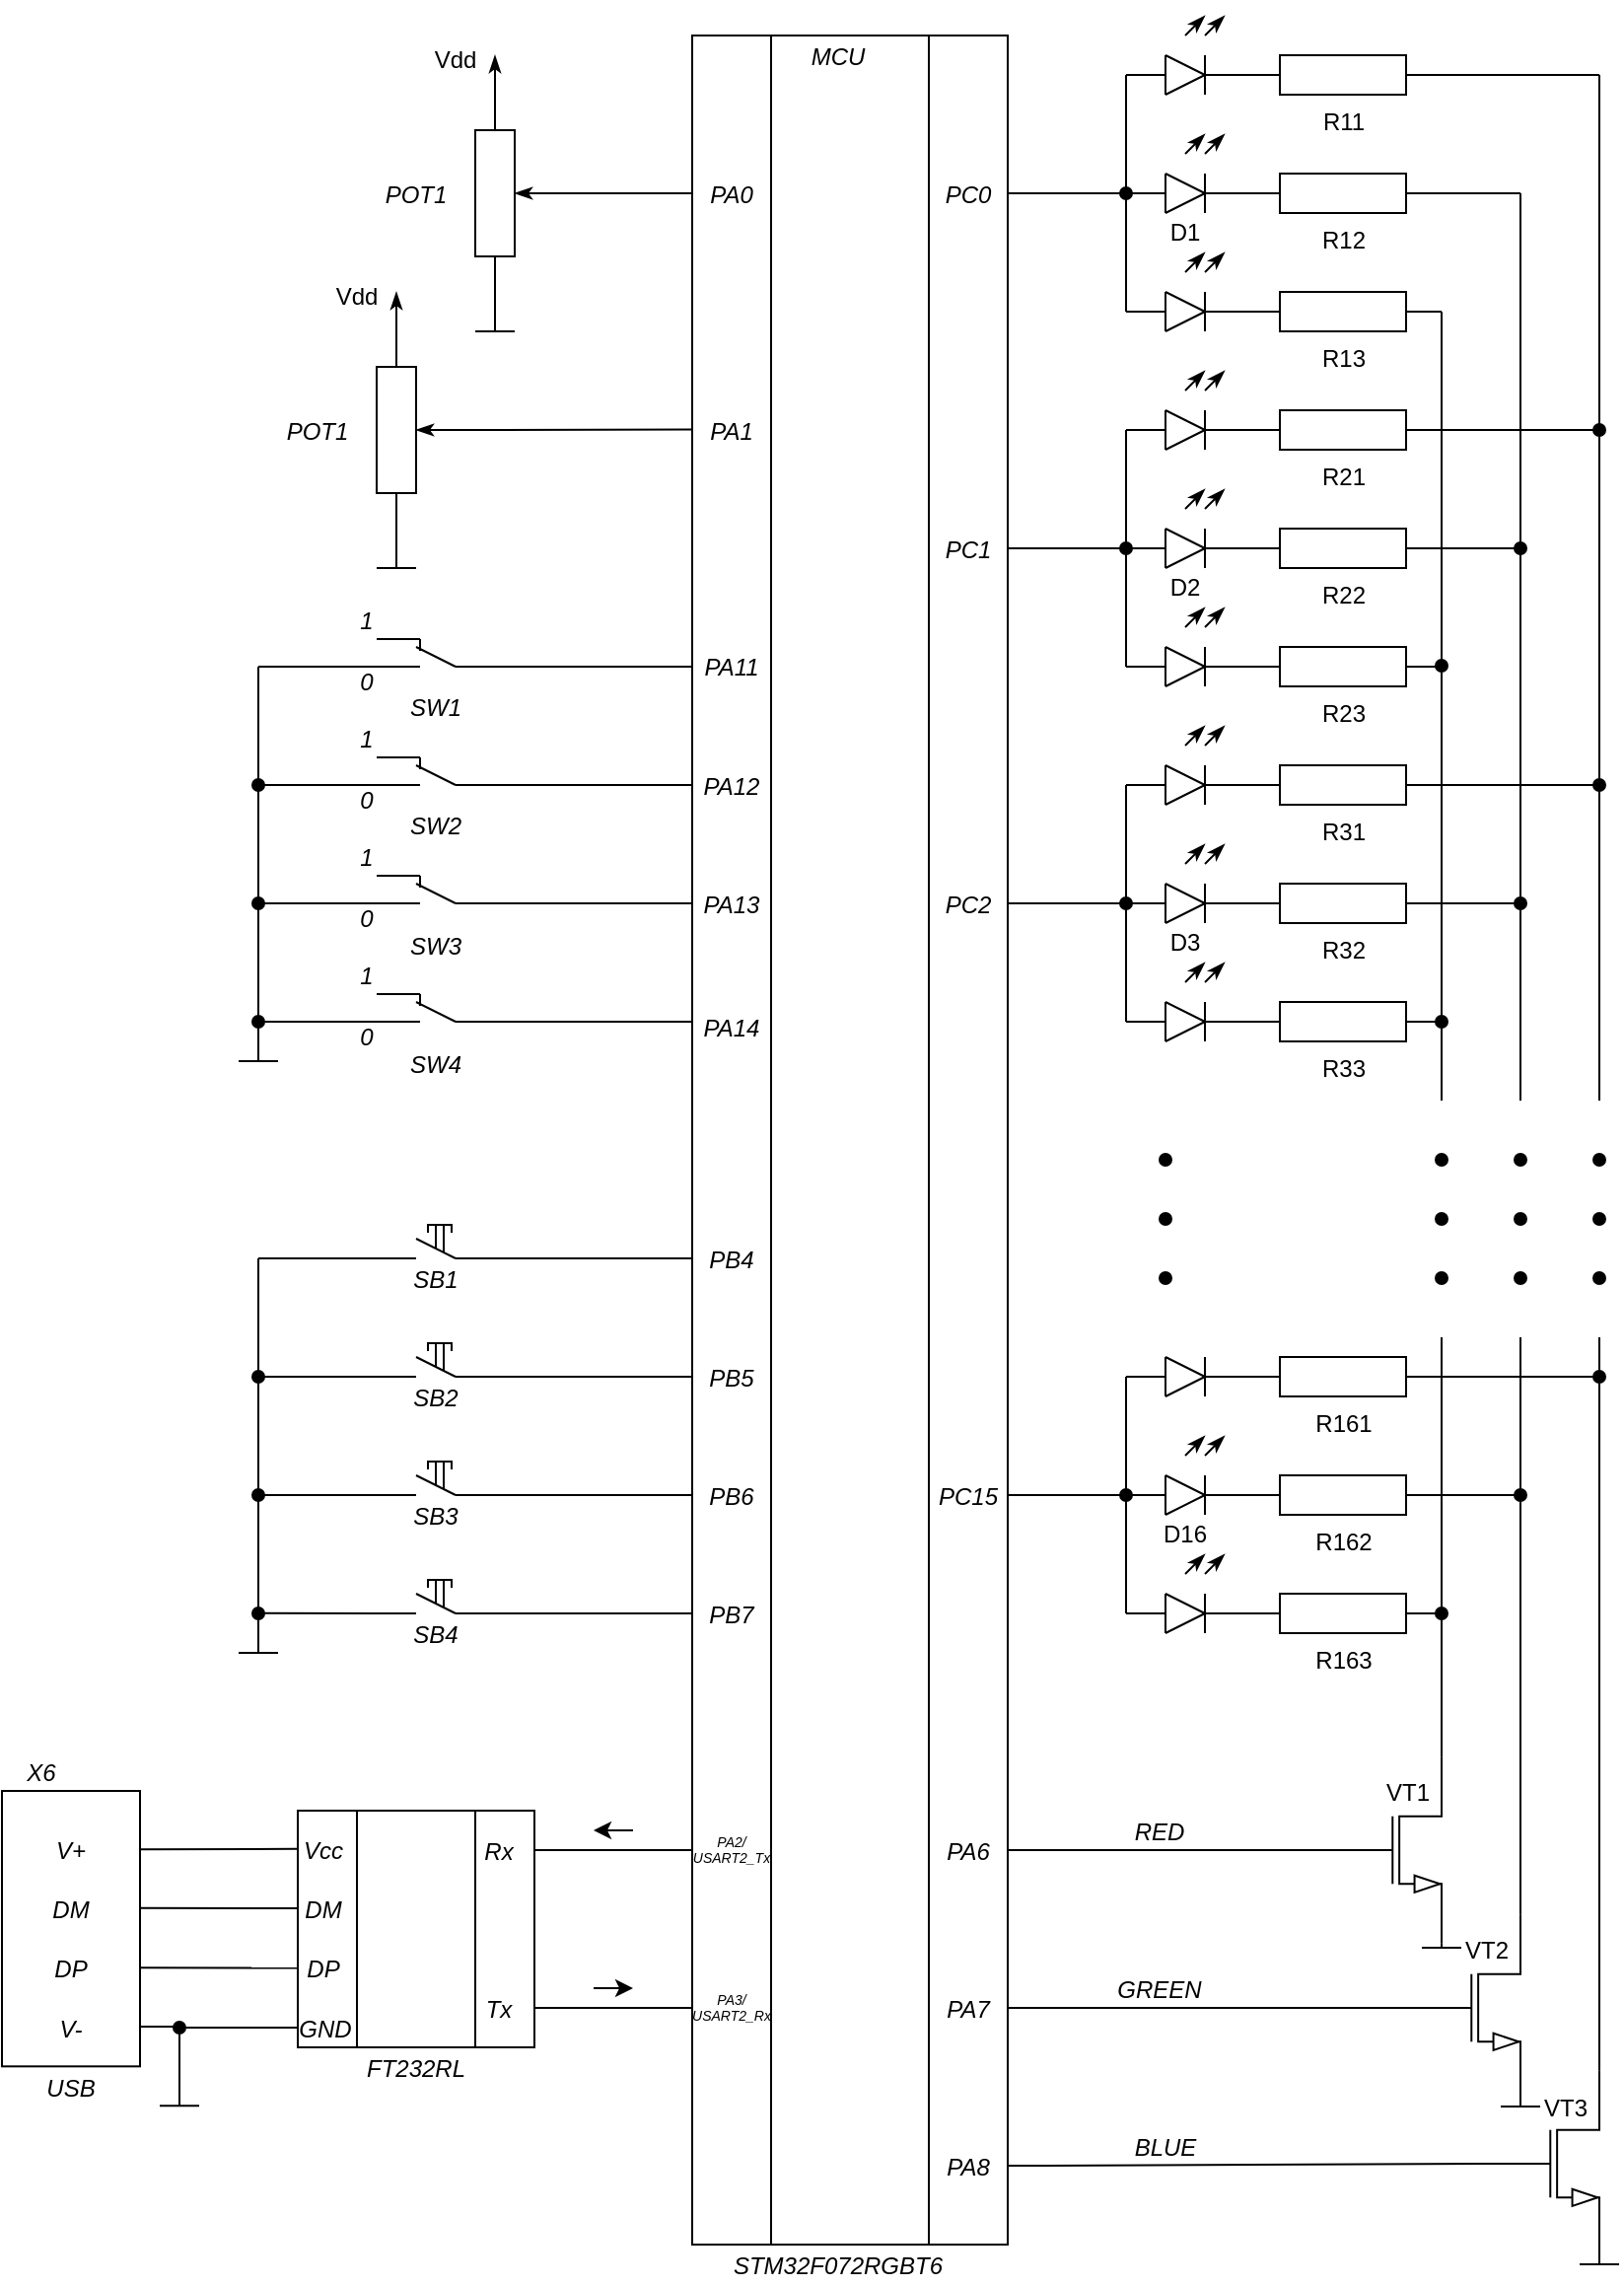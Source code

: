 <mxfile version="20.8.16" type="device"><diagram name="Page-1" id="7e0a89b8-554c-2b80-1dc8-d5c74ca68de4"><mxGraphModel dx="2693" dy="1191" grid="1" gridSize="10" guides="1" tooltips="1" connect="1" arrows="1" fold="1" page="1" pageScale="1" pageWidth="827" pageHeight="1169" math="0" shadow="0"><root><mxCell id="0"/><mxCell id="1" parent="0"/><mxCell id="Be6yCNK3DBqMFSrITayU-256" value="" style="endArrow=none;html=1;rounded=1;sketch=0;strokeWidth=1;curved=0;exitX=1;exitY=0.5;exitDx=0;exitDy=0;exitPerimeter=0;" parent="1" source="Be6yCNK3DBqMFSrITayU-20" edge="1"><mxGeometry width="50" height="50" relative="1" as="geometry"><mxPoint x="720" y="39.89" as="sourcePoint"/><mxPoint x="800" y="40" as="targetPoint"/></mxGeometry></mxCell><mxCell id="Be6yCNK3DBqMFSrITayU-257" value="" style="endArrow=none;html=1;rounded=1;sketch=0;strokeWidth=1;curved=0;" parent="1" edge="1"><mxGeometry width="50" height="50" relative="1" as="geometry"><mxPoint x="500" y="100" as="sourcePoint"/><mxPoint x="520" y="100" as="targetPoint"/></mxGeometry></mxCell><mxCell id="Be6yCNK3DBqMFSrITayU-258" value="" style="endArrow=none;html=1;rounded=1;sketch=0;strokeWidth=1;curved=0;exitX=1;exitY=0.5;exitDx=0;exitDy=0;exitPerimeter=0;" parent="1" source="Be6yCNK3DBqMFSrITayU-73" edge="1"><mxGeometry width="50" height="50" relative="1" as="geometry"><mxPoint x="720" y="99.83" as="sourcePoint"/><mxPoint x="760" y="100" as="targetPoint"/></mxGeometry></mxCell><mxCell id="Be6yCNK3DBqMFSrITayU-262" value="" style="endArrow=none;html=1;rounded=1;sketch=0;strokeWidth=1;curved=0;" parent="1" edge="1"><mxGeometry width="50" height="50" relative="1" as="geometry"><mxPoint x="500" y="280" as="sourcePoint"/><mxPoint x="520" y="280" as="targetPoint"/></mxGeometry></mxCell><mxCell id="5PZ6QT_t5K2nGjjPvv4T-3" value="" style="rounded=0;" parent="1" vertex="1"><mxGeometry x="340" y="20" width="160" height="1120" as="geometry"/></mxCell><mxCell id="5PZ6QT_t5K2nGjjPvv4T-4" value="" style="endArrow=none;rounded=0;entryX=0.75;entryY=0;entryDx=0;entryDy=0;exitX=0.75;exitY=1;exitDx=0;exitDy=0;" parent="1" source="5PZ6QT_t5K2nGjjPvv4T-3" target="5PZ6QT_t5K2nGjjPvv4T-3" edge="1"><mxGeometry width="50" height="50" relative="1" as="geometry"><mxPoint x="460" y="170" as="sourcePoint"/><mxPoint x="490" y="90" as="targetPoint"/></mxGeometry></mxCell><mxCell id="5PZ6QT_t5K2nGjjPvv4T-5" value="" style="endArrow=none;rounded=0;entryX=0.25;entryY=0;entryDx=0;entryDy=0;exitX=0.25;exitY=1;exitDx=0;exitDy=0;" parent="1" source="5PZ6QT_t5K2nGjjPvv4T-3" target="5PZ6QT_t5K2nGjjPvv4T-3" edge="1"><mxGeometry width="50" height="50" relative="1" as="geometry"><mxPoint x="380" y="170" as="sourcePoint"/><mxPoint x="470" y="30" as="targetPoint"/></mxGeometry></mxCell><mxCell id="5PZ6QT_t5K2nGjjPvv4T-12" value="PC0" style="text;strokeColor=none;fillColor=none;align=center;verticalAlign=middle;rounded=0;fontStyle=2" parent="1" vertex="1"><mxGeometry x="460" y="90" width="40" height="20" as="geometry"/></mxCell><mxCell id="5PZ6QT_t5K2nGjjPvv4T-15" value="PC1" style="text;strokeColor=none;fillColor=none;align=center;verticalAlign=middle;rounded=0;fontStyle=2" parent="1" vertex="1"><mxGeometry x="460" y="270" width="40" height="20" as="geometry"/></mxCell><mxCell id="5PZ6QT_t5K2nGjjPvv4T-19" value="PC2" style="text;strokeColor=none;fillColor=none;align=center;verticalAlign=middle;rounded=0;fontStyle=2" parent="1" vertex="1"><mxGeometry x="460" y="450" width="40" height="20" as="geometry"/></mxCell><mxCell id="5PZ6QT_t5K2nGjjPvv4T-20" value="" style="endArrow=none;html=1;rounded=1;sketch=0;strokeWidth=1;curved=0;" parent="1" edge="1"><mxGeometry width="50" height="50" relative="1" as="geometry"><mxPoint x="500" y="460" as="sourcePoint"/><mxPoint x="520" y="460" as="targetPoint"/></mxGeometry></mxCell><mxCell id="5PZ6QT_t5K2nGjjPvv4T-30" value="PC15" style="text;strokeColor=none;fillColor=none;align=center;verticalAlign=middle;rounded=0;fontStyle=2" parent="1" vertex="1"><mxGeometry x="460" y="750" width="40" height="20" as="geometry"/></mxCell><mxCell id="5PZ6QT_t5K2nGjjPvv4T-32" value="" style="endArrow=none;html=1;rounded=1;sketch=0;strokeWidth=1;curved=0;" parent="1" edge="1"><mxGeometry width="50" height="50" relative="1" as="geometry"><mxPoint x="500" y="760" as="sourcePoint"/><mxPoint x="520" y="760" as="targetPoint"/></mxGeometry></mxCell><mxCell id="5PZ6QT_t5K2nGjjPvv4T-36" value="PA6" style="text;strokeColor=none;fillColor=none;align=center;verticalAlign=middle;rounded=0;fontStyle=2" parent="1" vertex="1"><mxGeometry x="460" y="930" width="40" height="20" as="geometry"/></mxCell><mxCell id="5PZ6QT_t5K2nGjjPvv4T-37" value="" style="endArrow=none;html=1;rounded=1;sketch=0;strokeWidth=1;curved=0;" parent="1" edge="1"><mxGeometry width="50" height="50" relative="1" as="geometry"><mxPoint x="500" y="940" as="sourcePoint"/><mxPoint x="520" y="940" as="targetPoint"/></mxGeometry></mxCell><mxCell id="5PZ6QT_t5K2nGjjPvv4T-38" value="MCU" style="text;strokeColor=none;fillColor=none;align=center;verticalAlign=middle;rounded=0;fontStyle=2" parent="1" vertex="1"><mxGeometry x="394" y="20" width="40" height="20" as="geometry"/></mxCell><mxCell id="5PZ6QT_t5K2nGjjPvv4T-40" value="STM32F072RGBT6" style="text;strokeColor=none;fillColor=none;align=center;verticalAlign=middle;rounded=0;fontStyle=2" parent="1" vertex="1"><mxGeometry x="394" y="1140" width="40" height="20" as="geometry"/></mxCell><mxCell id="5PZ6QT_t5K2nGjjPvv4T-75" value="" style="group" parent="1" vertex="1" connectable="0"><mxGeometry x="180" y="30" width="100" height="140" as="geometry"/></mxCell><mxCell id="5PZ6QT_t5K2nGjjPvv4T-70" value="POT1" style="text;strokeColor=none;fillColor=none;align=center;verticalAlign=middle;rounded=0;fontStyle=2" parent="5PZ6QT_t5K2nGjjPvv4T-75" vertex="1"><mxGeometry y="60" width="40" height="20" as="geometry"/></mxCell><mxCell id="5PZ6QT_t5K2nGjjPvv4T-74" value="" style="group" parent="5PZ6QT_t5K2nGjjPvv4T-75" vertex="1" connectable="0"><mxGeometry x="50" width="50" height="140" as="geometry"/></mxCell><mxCell id="5PZ6QT_t5K2nGjjPvv4T-67" value="" style="pointerEvents=1;verticalLabelPosition=bottom;shadow=0;dashed=0;align=center;verticalAlign=top;shape=mxgraph.electrical.resistors.resistor_1;rotation=-90;" parent="5PZ6QT_t5K2nGjjPvv4T-74" vertex="1"><mxGeometry x="-40" y="60" width="100" height="20" as="geometry"/></mxCell><mxCell id="5PZ6QT_t5K2nGjjPvv4T-69" value="" style="endArrow=classicThin;rounded=0;strokeWidth=1;endFill=1;" parent="5PZ6QT_t5K2nGjjPvv4T-74" edge="1"><mxGeometry width="50" height="50" relative="1" as="geometry"><mxPoint x="50" y="70" as="sourcePoint"/><mxPoint x="20" y="70" as="targetPoint"/></mxGeometry></mxCell><mxCell id="5PZ6QT_t5K2nGjjPvv4T-71" value="" style="endArrow=none;html=1;rounded=1;sketch=0;strokeWidth=1;curved=0;entryX=0;entryY=0.5;entryDx=0;entryDy=0;entryPerimeter=0;" parent="5PZ6QT_t5K2nGjjPvv4T-74" target="5PZ6QT_t5K2nGjjPvv4T-67" edge="1"><mxGeometry width="50" height="50" relative="1" as="geometry"><mxPoint x="10" y="140" as="sourcePoint"/><mxPoint x="15" y="140" as="targetPoint"/></mxGeometry></mxCell><mxCell id="5PZ6QT_t5K2nGjjPvv4T-72" value="" style="endArrow=none;html=1;rounded=1;sketch=0;strokeWidth=1;curved=0;" parent="5PZ6QT_t5K2nGjjPvv4T-74" edge="1"><mxGeometry width="50" height="50" relative="1" as="geometry"><mxPoint y="140" as="sourcePoint"/><mxPoint x="20" y="140" as="targetPoint"/></mxGeometry></mxCell><mxCell id="5PZ6QT_t5K2nGjjPvv4T-73" value="" style="endArrow=classicThin;html=1;rounded=1;sketch=0;strokeWidth=1;curved=0;entryX=0;entryY=0.5;entryDx=0;entryDy=0;entryPerimeter=0;startArrow=none;startFill=0;endFill=1;" parent="5PZ6QT_t5K2nGjjPvv4T-74" edge="1"><mxGeometry width="50" height="50" relative="1" as="geometry"><mxPoint x="10" y="20" as="sourcePoint"/><mxPoint x="10" as="targetPoint"/></mxGeometry></mxCell><mxCell id="5PZ6QT_t5K2nGjjPvv4T-198" value="Vdd" style="text;strokeColor=none;fillColor=none;align=center;verticalAlign=middle;rounded=0;" parent="5PZ6QT_t5K2nGjjPvv4T-75" vertex="1"><mxGeometry x="20" y="-10" width="40" height="23" as="geometry"/></mxCell><mxCell id="5PZ6QT_t5K2nGjjPvv4T-76" value="" style="group" parent="1" vertex="1" connectable="0"><mxGeometry x="170" y="309" width="70" height="61" as="geometry"/></mxCell><mxCell id="5PZ6QT_t5K2nGjjPvv4T-61" value="SW1" style="text;strokeColor=none;fillColor=none;align=center;verticalAlign=middle;rounded=0;fontStyle=2" parent="5PZ6QT_t5K2nGjjPvv4T-76" vertex="1"><mxGeometry x="20" y="41" width="40" height="20" as="geometry"/></mxCell><mxCell id="5PZ6QT_t5K2nGjjPvv4T-64" value="" style="group;flipH=1;" parent="5PZ6QT_t5K2nGjjPvv4T-76" vertex="1" connectable="0"><mxGeometry x="10" y="17" width="60" height="14" as="geometry"/></mxCell><mxCell id="5PZ6QT_t5K2nGjjPvv4T-55" value="" style="endArrow=none;rounded=0;" parent="5PZ6QT_t5K2nGjjPvv4T-64" edge="1"><mxGeometry width="50" height="50" relative="1" as="geometry"><mxPoint x="60" y="14" as="sourcePoint"/><mxPoint x="40" y="14" as="targetPoint"/><Array as="points"/></mxGeometry></mxCell><mxCell id="5PZ6QT_t5K2nGjjPvv4T-56" value="" style="endArrow=none;rounded=0;" parent="5PZ6QT_t5K2nGjjPvv4T-64" edge="1"><mxGeometry width="50" height="50" relative="1" as="geometry"><mxPoint x="40" y="14" as="sourcePoint"/><mxPoint x="20" y="4" as="targetPoint"/><Array as="points"/></mxGeometry></mxCell><mxCell id="5PZ6QT_t5K2nGjjPvv4T-57" value="" style="endArrow=none;rounded=0;" parent="5PZ6QT_t5K2nGjjPvv4T-64" edge="1"><mxGeometry width="50" height="50" relative="1" as="geometry"><mxPoint x="22" y="14" as="sourcePoint"/><mxPoint y="14" as="targetPoint"/><Array as="points"/></mxGeometry></mxCell><mxCell id="5PZ6QT_t5K2nGjjPvv4T-62" value="" style="endArrow=none;rounded=0;" parent="5PZ6QT_t5K2nGjjPvv4T-64" edge="1"><mxGeometry width="50" height="50" relative="1" as="geometry"><mxPoint x="22.0" as="sourcePoint"/><mxPoint as="targetPoint"/><Array as="points"/></mxGeometry></mxCell><mxCell id="5PZ6QT_t5K2nGjjPvv4T-63" value="" style="endArrow=none;rounded=0;" parent="5PZ6QT_t5K2nGjjPvv4T-64" edge="1"><mxGeometry width="50" height="50" relative="1" as="geometry"><mxPoint x="22" y="6" as="sourcePoint"/><mxPoint x="22" as="targetPoint"/><Array as="points"/></mxGeometry></mxCell><mxCell id="5PZ6QT_t5K2nGjjPvv4T-65" value="1" style="text;strokeColor=none;fillColor=none;align=center;verticalAlign=middle;rounded=0;fontStyle=2" parent="5PZ6QT_t5K2nGjjPvv4T-76" vertex="1"><mxGeometry width="10" height="14" as="geometry"/></mxCell><mxCell id="5PZ6QT_t5K2nGjjPvv4T-66" value="0" style="text;strokeColor=none;fillColor=none;align=center;verticalAlign=middle;rounded=0;fontStyle=2" parent="5PZ6QT_t5K2nGjjPvv4T-76" vertex="1"><mxGeometry y="31" width="10" height="14" as="geometry"/></mxCell><mxCell id="5PZ6QT_t5K2nGjjPvv4T-77" value="" style="group" parent="1" vertex="1" connectable="0"><mxGeometry x="180" y="623" width="60" height="37" as="geometry"/></mxCell><mxCell id="5PZ6QT_t5K2nGjjPvv4T-52" value="" style="group;flipH=1;" parent="5PZ6QT_t5K2nGjjPvv4T-77" vertex="1" connectable="0"><mxGeometry width="60" height="17" as="geometry"/></mxCell><mxCell id="5PZ6QT_t5K2nGjjPvv4T-42" value="" style="endArrow=none;rounded=0;" parent="5PZ6QT_t5K2nGjjPvv4T-52" edge="1"><mxGeometry width="50" height="50" relative="1" as="geometry"><mxPoint x="60" y="17" as="sourcePoint"/><mxPoint x="40" y="17" as="targetPoint"/><Array as="points"/></mxGeometry></mxCell><mxCell id="5PZ6QT_t5K2nGjjPvv4T-44" value="" style="endArrow=none;rounded=0;" parent="5PZ6QT_t5K2nGjjPvv4T-52" edge="1"><mxGeometry width="50" height="50" relative="1" as="geometry"><mxPoint x="40" y="17" as="sourcePoint"/><mxPoint x="20" y="7" as="targetPoint"/><Array as="points"/></mxGeometry></mxCell><mxCell id="5PZ6QT_t5K2nGjjPvv4T-45" value="" style="endArrow=none;rounded=0;" parent="5PZ6QT_t5K2nGjjPvv4T-52" edge="1"><mxGeometry width="50" height="50" relative="1" as="geometry"><mxPoint x="20" y="17" as="sourcePoint"/><mxPoint y="17" as="targetPoint"/><Array as="points"/></mxGeometry></mxCell><mxCell id="5PZ6QT_t5K2nGjjPvv4T-46" value="" style="endArrow=none;rounded=0;" parent="5PZ6QT_t5K2nGjjPvv4T-52" edge="1"><mxGeometry width="50" height="50" relative="1" as="geometry"><mxPoint x="34" as="sourcePoint"/><mxPoint x="34" y="14" as="targetPoint"/><Array as="points"><mxPoint x="34"/></Array></mxGeometry></mxCell><mxCell id="5PZ6QT_t5K2nGjjPvv4T-47" value="" style="endArrow=none;rounded=0;" parent="5PZ6QT_t5K2nGjjPvv4T-52" edge="1"><mxGeometry width="50" height="50" relative="1" as="geometry"><mxPoint x="30" as="sourcePoint"/><mxPoint x="30" y="12" as="targetPoint"/><Array as="points"><mxPoint x="30"/></Array></mxGeometry></mxCell><mxCell id="5PZ6QT_t5K2nGjjPvv4T-51" value="" style="endArrow=none;rounded=0;" parent="5PZ6QT_t5K2nGjjPvv4T-52" edge="1"><mxGeometry width="50" height="50" relative="1" as="geometry"><mxPoint x="38" y="4" as="sourcePoint"/><mxPoint x="26" y="4" as="targetPoint"/><Array as="points"><mxPoint x="38"/><mxPoint x="26"/></Array></mxGeometry></mxCell><mxCell id="5PZ6QT_t5K2nGjjPvv4T-53" value="SB1" style="text;strokeColor=none;fillColor=none;align=center;verticalAlign=middle;rounded=0;fontStyle=2" parent="5PZ6QT_t5K2nGjjPvv4T-77" vertex="1"><mxGeometry x="10" y="17" width="40" height="20" as="geometry"/></mxCell><mxCell id="5PZ6QT_t5K2nGjjPvv4T-78" value="" style="group" parent="1" vertex="1" connectable="0"><mxGeometry x="130" y="150" width="100" height="140" as="geometry"/></mxCell><mxCell id="5PZ6QT_t5K2nGjjPvv4T-79" value="POT1" style="text;strokeColor=none;fillColor=none;align=center;verticalAlign=middle;rounded=0;fontStyle=2" parent="5PZ6QT_t5K2nGjjPvv4T-78" vertex="1"><mxGeometry y="60" width="40" height="20" as="geometry"/></mxCell><mxCell id="5PZ6QT_t5K2nGjjPvv4T-80" value="" style="group" parent="5PZ6QT_t5K2nGjjPvv4T-78" vertex="1" connectable="0"><mxGeometry x="50" width="50" height="140" as="geometry"/></mxCell><mxCell id="5PZ6QT_t5K2nGjjPvv4T-81" value="" style="pointerEvents=1;verticalLabelPosition=bottom;shadow=0;dashed=0;align=center;verticalAlign=top;shape=mxgraph.electrical.resistors.resistor_1;rotation=-90;" parent="5PZ6QT_t5K2nGjjPvv4T-80" vertex="1"><mxGeometry x="-40" y="60" width="100" height="20" as="geometry"/></mxCell><mxCell id="5PZ6QT_t5K2nGjjPvv4T-82" value="" style="endArrow=classicThin;rounded=0;strokeWidth=1;endFill=1;" parent="5PZ6QT_t5K2nGjjPvv4T-80" edge="1"><mxGeometry width="50" height="50" relative="1" as="geometry"><mxPoint x="50" y="70" as="sourcePoint"/><mxPoint x="20" y="70" as="targetPoint"/></mxGeometry></mxCell><mxCell id="5PZ6QT_t5K2nGjjPvv4T-83" value="" style="endArrow=none;html=1;rounded=1;sketch=0;strokeWidth=1;curved=0;entryX=0;entryY=0.5;entryDx=0;entryDy=0;entryPerimeter=0;" parent="5PZ6QT_t5K2nGjjPvv4T-80" target="5PZ6QT_t5K2nGjjPvv4T-81" edge="1"><mxGeometry width="50" height="50" relative="1" as="geometry"><mxPoint x="10" y="140" as="sourcePoint"/><mxPoint x="15" y="140" as="targetPoint"/></mxGeometry></mxCell><mxCell id="5PZ6QT_t5K2nGjjPvv4T-84" value="" style="endArrow=none;html=1;rounded=1;sketch=0;strokeWidth=1;curved=0;" parent="5PZ6QT_t5K2nGjjPvv4T-80" edge="1"><mxGeometry width="50" height="50" relative="1" as="geometry"><mxPoint y="140" as="sourcePoint"/><mxPoint x="20" y="140" as="targetPoint"/></mxGeometry></mxCell><mxCell id="5PZ6QT_t5K2nGjjPvv4T-85" value="" style="endArrow=classicThin;html=1;rounded=1;sketch=0;strokeWidth=1;curved=0;entryX=0;entryY=0.5;entryDx=0;entryDy=0;entryPerimeter=0;startArrow=none;startFill=0;endFill=1;" parent="5PZ6QT_t5K2nGjjPvv4T-80" edge="1"><mxGeometry width="50" height="50" relative="1" as="geometry"><mxPoint x="10" y="20" as="sourcePoint"/><mxPoint x="10" as="targetPoint"/></mxGeometry></mxCell><mxCell id="5PZ6QT_t5K2nGjjPvv4T-196" value="Vdd" style="text;strokeColor=none;fillColor=none;align=center;verticalAlign=middle;rounded=0;" parent="5PZ6QT_t5K2nGjjPvv4T-78" vertex="1"><mxGeometry x="20" y="-10" width="40" height="23" as="geometry"/></mxCell><mxCell id="5PZ6QT_t5K2nGjjPvv4T-86" value="" style="endArrow=none;html=1;rounded=1;sketch=0;strokeWidth=1;curved=0;entryX=0;entryY=0.5;entryDx=0;entryDy=0;" parent="1" target="5PZ6QT_t5K2nGjjPvv4T-87" edge="1"><mxGeometry width="50" height="50" relative="1" as="geometry"><mxPoint x="280" y="100" as="sourcePoint"/><mxPoint x="330" y="100" as="targetPoint"/></mxGeometry></mxCell><mxCell id="5PZ6QT_t5K2nGjjPvv4T-87" value="PA0" style="text;strokeColor=none;fillColor=none;align=center;verticalAlign=middle;rounded=0;fontStyle=2" parent="1" vertex="1"><mxGeometry x="340" y="90" width="40" height="20" as="geometry"/></mxCell><mxCell id="5PZ6QT_t5K2nGjjPvv4T-88" value="PA1" style="text;strokeColor=none;fillColor=none;align=center;verticalAlign=middle;rounded=0;fontStyle=2" parent="1" vertex="1"><mxGeometry x="340" y="210" width="40" height="20" as="geometry"/></mxCell><mxCell id="5PZ6QT_t5K2nGjjPvv4T-89" value="" style="endArrow=none;html=1;rounded=1;sketch=0;strokeWidth=1;curved=0;entryX=0;entryY=0.085;entryDx=0;entryDy=0;entryPerimeter=0;" parent="1" edge="1"><mxGeometry width="50" height="50" relative="1" as="geometry"><mxPoint x="230" y="220" as="sourcePoint"/><mxPoint x="340.0" y="219.79" as="targetPoint"/></mxGeometry></mxCell><mxCell id="5PZ6QT_t5K2nGjjPvv4T-90" value="PA11" style="text;strokeColor=none;fillColor=none;align=center;verticalAlign=middle;rounded=0;fontStyle=2" parent="1" vertex="1"><mxGeometry x="340" y="329.5" width="40" height="20" as="geometry"/></mxCell><mxCell id="5PZ6QT_t5K2nGjjPvv4T-91" value="" style="endArrow=none;html=1;rounded=1;sketch=0;strokeWidth=1;curved=0;" parent="1" edge="1"><mxGeometry width="50" height="50" relative="1" as="geometry"><mxPoint x="240.0" y="340.06" as="sourcePoint"/><mxPoint x="340" y="340" as="targetPoint"/></mxGeometry></mxCell><mxCell id="5PZ6QT_t5K2nGjjPvv4T-92" value="" style="endArrow=none;html=1;rounded=1;sketch=0;strokeWidth=1;curved=0;entryX=1;entryY=0;entryDx=0;entryDy=0;" parent="1" target="5PZ6QT_t5K2nGjjPvv4T-66" edge="1"><mxGeometry width="50" height="50" relative="1" as="geometry"><mxPoint x="120" y="340" as="sourcePoint"/><mxPoint x="180.0" y="339.85" as="targetPoint"/></mxGeometry></mxCell><mxCell id="5PZ6QT_t5K2nGjjPvv4T-93" value="" style="group" parent="1" vertex="1" connectable="0"><mxGeometry x="170" y="369" width="70" height="61" as="geometry"/></mxCell><mxCell id="5PZ6QT_t5K2nGjjPvv4T-94" value="SW2" style="text;strokeColor=none;fillColor=none;align=center;verticalAlign=middle;rounded=0;fontStyle=2" parent="5PZ6QT_t5K2nGjjPvv4T-93" vertex="1"><mxGeometry x="20" y="41" width="40" height="20" as="geometry"/></mxCell><mxCell id="5PZ6QT_t5K2nGjjPvv4T-95" value="" style="group;flipH=1;" parent="5PZ6QT_t5K2nGjjPvv4T-93" vertex="1" connectable="0"><mxGeometry x="10" y="17" width="60" height="14" as="geometry"/></mxCell><mxCell id="5PZ6QT_t5K2nGjjPvv4T-96" value="" style="endArrow=none;rounded=0;" parent="5PZ6QT_t5K2nGjjPvv4T-95" edge="1"><mxGeometry width="50" height="50" relative="1" as="geometry"><mxPoint x="60" y="14" as="sourcePoint"/><mxPoint x="40" y="14" as="targetPoint"/><Array as="points"/></mxGeometry></mxCell><mxCell id="5PZ6QT_t5K2nGjjPvv4T-97" value="" style="endArrow=none;rounded=0;" parent="5PZ6QT_t5K2nGjjPvv4T-95" edge="1"><mxGeometry width="50" height="50" relative="1" as="geometry"><mxPoint x="40" y="14" as="sourcePoint"/><mxPoint x="20" y="4" as="targetPoint"/><Array as="points"/></mxGeometry></mxCell><mxCell id="5PZ6QT_t5K2nGjjPvv4T-98" value="" style="endArrow=none;rounded=0;" parent="5PZ6QT_t5K2nGjjPvv4T-95" edge="1"><mxGeometry width="50" height="50" relative="1" as="geometry"><mxPoint x="22" y="14" as="sourcePoint"/><mxPoint y="14" as="targetPoint"/><Array as="points"/></mxGeometry></mxCell><mxCell id="5PZ6QT_t5K2nGjjPvv4T-99" value="" style="endArrow=none;rounded=0;" parent="5PZ6QT_t5K2nGjjPvv4T-95" edge="1"><mxGeometry width="50" height="50" relative="1" as="geometry"><mxPoint x="22.0" as="sourcePoint"/><mxPoint as="targetPoint"/><Array as="points"/></mxGeometry></mxCell><mxCell id="5PZ6QT_t5K2nGjjPvv4T-100" value="" style="endArrow=none;rounded=0;" parent="5PZ6QT_t5K2nGjjPvv4T-95" edge="1"><mxGeometry width="50" height="50" relative="1" as="geometry"><mxPoint x="22" y="6" as="sourcePoint"/><mxPoint x="22" as="targetPoint"/><Array as="points"/></mxGeometry></mxCell><mxCell id="5PZ6QT_t5K2nGjjPvv4T-101" value="1" style="text;strokeColor=none;fillColor=none;align=center;verticalAlign=middle;rounded=0;fontStyle=2" parent="5PZ6QT_t5K2nGjjPvv4T-93" vertex="1"><mxGeometry width="10" height="14" as="geometry"/></mxCell><mxCell id="5PZ6QT_t5K2nGjjPvv4T-102" value="0" style="text;strokeColor=none;fillColor=none;align=center;verticalAlign=middle;rounded=0;fontStyle=2" parent="5PZ6QT_t5K2nGjjPvv4T-93" vertex="1"><mxGeometry y="31" width="10" height="14" as="geometry"/></mxCell><mxCell id="5PZ6QT_t5K2nGjjPvv4T-103" value="" style="endArrow=none;html=1;rounded=1;sketch=0;strokeWidth=1;curved=0;" parent="1" edge="1"><mxGeometry width="50" height="50" relative="1" as="geometry"><mxPoint x="240.0" y="400.06" as="sourcePoint"/><mxPoint x="340" y="400" as="targetPoint"/></mxGeometry></mxCell><mxCell id="5PZ6QT_t5K2nGjjPvv4T-104" value="" style="endArrow=none;html=1;rounded=1;sketch=0;strokeWidth=1;curved=0;entryX=1;entryY=0;entryDx=0;entryDy=0;" parent="1" target="5PZ6QT_t5K2nGjjPvv4T-102" edge="1"><mxGeometry width="50" height="50" relative="1" as="geometry"><mxPoint x="120" y="400" as="sourcePoint"/><mxPoint x="180.0" y="399.85" as="targetPoint"/></mxGeometry></mxCell><mxCell id="5PZ6QT_t5K2nGjjPvv4T-105" value="PA12" style="text;strokeColor=none;fillColor=none;align=center;verticalAlign=middle;rounded=0;fontStyle=2" parent="1" vertex="1"><mxGeometry x="340" y="390" width="40" height="20" as="geometry"/></mxCell><mxCell id="5PZ6QT_t5K2nGjjPvv4T-106" value="" style="group" parent="1" vertex="1" connectable="0"><mxGeometry x="170" y="431" width="70" height="61" as="geometry"/></mxCell><mxCell id="5PZ6QT_t5K2nGjjPvv4T-107" value="SW3" style="text;strokeColor=none;fillColor=none;align=center;verticalAlign=middle;rounded=0;fontStyle=2" parent="5PZ6QT_t5K2nGjjPvv4T-106" vertex="1"><mxGeometry x="20" y="40" width="40" height="20" as="geometry"/></mxCell><mxCell id="5PZ6QT_t5K2nGjjPvv4T-108" value="" style="group;flipH=1;" parent="5PZ6QT_t5K2nGjjPvv4T-106" vertex="1" connectable="0"><mxGeometry x="10" y="15" width="60" height="14" as="geometry"/></mxCell><mxCell id="5PZ6QT_t5K2nGjjPvv4T-109" value="" style="endArrow=none;rounded=0;" parent="5PZ6QT_t5K2nGjjPvv4T-108" edge="1"><mxGeometry width="50" height="50" relative="1" as="geometry"><mxPoint x="60" y="14" as="sourcePoint"/><mxPoint x="40" y="14" as="targetPoint"/><Array as="points"/></mxGeometry></mxCell><mxCell id="5PZ6QT_t5K2nGjjPvv4T-110" value="" style="endArrow=none;rounded=0;" parent="5PZ6QT_t5K2nGjjPvv4T-108" edge="1"><mxGeometry width="50" height="50" relative="1" as="geometry"><mxPoint x="40" y="14" as="sourcePoint"/><mxPoint x="20" y="4" as="targetPoint"/><Array as="points"/></mxGeometry></mxCell><mxCell id="5PZ6QT_t5K2nGjjPvv4T-111" value="" style="endArrow=none;rounded=0;" parent="5PZ6QT_t5K2nGjjPvv4T-108" edge="1"><mxGeometry width="50" height="50" relative="1" as="geometry"><mxPoint x="22" y="14" as="sourcePoint"/><mxPoint y="14" as="targetPoint"/><Array as="points"/></mxGeometry></mxCell><mxCell id="5PZ6QT_t5K2nGjjPvv4T-112" value="" style="endArrow=none;rounded=0;" parent="5PZ6QT_t5K2nGjjPvv4T-108" edge="1"><mxGeometry width="50" height="50" relative="1" as="geometry"><mxPoint x="22.0" as="sourcePoint"/><mxPoint as="targetPoint"/><Array as="points"/></mxGeometry></mxCell><mxCell id="5PZ6QT_t5K2nGjjPvv4T-113" value="" style="endArrow=none;rounded=0;" parent="5PZ6QT_t5K2nGjjPvv4T-108" edge="1"><mxGeometry width="50" height="50" relative="1" as="geometry"><mxPoint x="22" y="6" as="sourcePoint"/><mxPoint x="22" as="targetPoint"/><Array as="points"/></mxGeometry></mxCell><mxCell id="5PZ6QT_t5K2nGjjPvv4T-114" value="1" style="text;strokeColor=none;fillColor=none;align=center;verticalAlign=middle;rounded=0;fontStyle=2" parent="5PZ6QT_t5K2nGjjPvv4T-106" vertex="1"><mxGeometry y="-2" width="10" height="14" as="geometry"/></mxCell><mxCell id="5PZ6QT_t5K2nGjjPvv4T-115" value="0" style="text;strokeColor=none;fillColor=none;align=center;verticalAlign=middle;rounded=0;fontStyle=2" parent="5PZ6QT_t5K2nGjjPvv4T-106" vertex="1"><mxGeometry y="29" width="10" height="14" as="geometry"/></mxCell><mxCell id="5PZ6QT_t5K2nGjjPvv4T-116" value="" style="endArrow=none;html=1;rounded=1;sketch=0;strokeWidth=1;curved=0;" parent="1" edge="1"><mxGeometry width="50" height="50" relative="1" as="geometry"><mxPoint x="240.0" y="460.06" as="sourcePoint"/><mxPoint x="340" y="460" as="targetPoint"/></mxGeometry></mxCell><mxCell id="5PZ6QT_t5K2nGjjPvv4T-117" value="" style="endArrow=none;html=1;rounded=1;sketch=0;strokeWidth=1;curved=0;entryX=1;entryY=0;entryDx=0;entryDy=0;" parent="1" source="5PZ6QT_t5K2nGjjPvv4T-136" target="5PZ6QT_t5K2nGjjPvv4T-115" edge="1"><mxGeometry width="50" height="50" relative="1" as="geometry"><mxPoint x="120" y="460" as="sourcePoint"/><mxPoint x="180.0" y="459.85" as="targetPoint"/></mxGeometry></mxCell><mxCell id="5PZ6QT_t5K2nGjjPvv4T-118" value="" style="group" parent="1" vertex="1" connectable="0"><mxGeometry x="170" y="490" width="70" height="61" as="geometry"/></mxCell><mxCell id="5PZ6QT_t5K2nGjjPvv4T-119" value="SW4" style="text;strokeColor=none;fillColor=none;align=center;verticalAlign=middle;rounded=0;fontStyle=2" parent="5PZ6QT_t5K2nGjjPvv4T-118" vertex="1"><mxGeometry x="20" y="41" width="40" height="20" as="geometry"/></mxCell><mxCell id="5PZ6QT_t5K2nGjjPvv4T-120" value="" style="group;flipH=1;" parent="5PZ6QT_t5K2nGjjPvv4T-118" vertex="1" connectable="0"><mxGeometry x="10" y="16" width="60" height="14" as="geometry"/></mxCell><mxCell id="5PZ6QT_t5K2nGjjPvv4T-121" value="" style="endArrow=none;rounded=0;" parent="5PZ6QT_t5K2nGjjPvv4T-120" edge="1"><mxGeometry width="50" height="50" relative="1" as="geometry"><mxPoint x="60" y="14" as="sourcePoint"/><mxPoint x="40" y="14" as="targetPoint"/><Array as="points"/></mxGeometry></mxCell><mxCell id="5PZ6QT_t5K2nGjjPvv4T-122" value="" style="endArrow=none;rounded=0;" parent="5PZ6QT_t5K2nGjjPvv4T-120" edge="1"><mxGeometry width="50" height="50" relative="1" as="geometry"><mxPoint x="40" y="14" as="sourcePoint"/><mxPoint x="20" y="4" as="targetPoint"/><Array as="points"/></mxGeometry></mxCell><mxCell id="5PZ6QT_t5K2nGjjPvv4T-123" value="" style="endArrow=none;rounded=0;" parent="5PZ6QT_t5K2nGjjPvv4T-120" edge="1"><mxGeometry width="50" height="50" relative="1" as="geometry"><mxPoint x="22" y="14" as="sourcePoint"/><mxPoint y="14" as="targetPoint"/><Array as="points"/></mxGeometry></mxCell><mxCell id="5PZ6QT_t5K2nGjjPvv4T-124" value="" style="endArrow=none;rounded=0;" parent="5PZ6QT_t5K2nGjjPvv4T-120" edge="1"><mxGeometry width="50" height="50" relative="1" as="geometry"><mxPoint x="22.0" as="sourcePoint"/><mxPoint as="targetPoint"/><Array as="points"/></mxGeometry></mxCell><mxCell id="5PZ6QT_t5K2nGjjPvv4T-125" value="" style="endArrow=none;rounded=0;" parent="5PZ6QT_t5K2nGjjPvv4T-120" edge="1"><mxGeometry width="50" height="50" relative="1" as="geometry"><mxPoint x="22" y="6" as="sourcePoint"/><mxPoint x="22" as="targetPoint"/><Array as="points"/></mxGeometry></mxCell><mxCell id="5PZ6QT_t5K2nGjjPvv4T-126" value="1" style="text;strokeColor=none;fillColor=none;align=center;verticalAlign=middle;rounded=0;fontStyle=2" parent="5PZ6QT_t5K2nGjjPvv4T-118" vertex="1"><mxGeometry y="-1" width="10" height="14" as="geometry"/></mxCell><mxCell id="5PZ6QT_t5K2nGjjPvv4T-127" value="0" style="text;strokeColor=none;fillColor=none;align=center;verticalAlign=middle;rounded=0;fontStyle=2" parent="5PZ6QT_t5K2nGjjPvv4T-118" vertex="1"><mxGeometry y="30" width="10" height="14" as="geometry"/></mxCell><mxCell id="5PZ6QT_t5K2nGjjPvv4T-128" value="" style="endArrow=none;html=1;rounded=1;sketch=0;strokeWidth=1;curved=0;" parent="1" edge="1"><mxGeometry width="50" height="50" relative="1" as="geometry"><mxPoint x="240.0" y="520.06" as="sourcePoint"/><mxPoint x="340" y="520" as="targetPoint"/></mxGeometry></mxCell><mxCell id="5PZ6QT_t5K2nGjjPvv4T-129" value="" style="endArrow=none;html=1;rounded=1;sketch=0;strokeWidth=1;curved=0;entryX=1;entryY=0;entryDx=0;entryDy=0;" parent="1" source="5PZ6QT_t5K2nGjjPvv4T-135" target="5PZ6QT_t5K2nGjjPvv4T-127" edge="1"><mxGeometry width="50" height="50" relative="1" as="geometry"><mxPoint x="120" y="520" as="sourcePoint"/><mxPoint x="180.0" y="519.85" as="targetPoint"/></mxGeometry></mxCell><mxCell id="5PZ6QT_t5K2nGjjPvv4T-130" value="PA13" style="text;strokeColor=none;fillColor=none;align=center;verticalAlign=middle;rounded=0;fontStyle=2" parent="1" vertex="1"><mxGeometry x="340" y="450" width="40" height="20" as="geometry"/></mxCell><mxCell id="5PZ6QT_t5K2nGjjPvv4T-131" value="PA14" style="text;strokeColor=none;fillColor=none;align=center;verticalAlign=middle;rounded=0;fontStyle=2" parent="1" vertex="1"><mxGeometry x="340" y="512.5" width="40" height="20" as="geometry"/></mxCell><mxCell id="5PZ6QT_t5K2nGjjPvv4T-132" value="" style="endArrow=none;html=1;rounded=1;sketch=0;strokeWidth=1;curved=0;" parent="1" edge="1"><mxGeometry width="50" height="50" relative="1" as="geometry"><mxPoint x="120" y="540" as="sourcePoint"/><mxPoint x="120" y="340" as="targetPoint"/></mxGeometry></mxCell><mxCell id="5PZ6QT_t5K2nGjjPvv4T-133" value="" style="endArrow=none;html=1;rounded=1;sketch=0;strokeWidth=1;curved=0;" parent="1" edge="1"><mxGeometry width="50" height="50" relative="1" as="geometry"><mxPoint x="110" y="540" as="sourcePoint"/><mxPoint x="130" y="540" as="targetPoint"/></mxGeometry></mxCell><mxCell id="5PZ6QT_t5K2nGjjPvv4T-135" value="" style="ellipse;aspect=fixed;fillColor=#000000;flipH=1;labelPosition=center;verticalLabelPosition=middle;align=center;verticalAlign=middle;sketch=0;shadow=0;snapToPoint=0;" parent="1" vertex="1"><mxGeometry x="117" y="517" width="6" height="6" as="geometry"/></mxCell><mxCell id="5PZ6QT_t5K2nGjjPvv4T-136" value="" style="ellipse;aspect=fixed;fillColor=#000000;flipH=1;labelPosition=center;verticalLabelPosition=middle;align=center;verticalAlign=middle;sketch=0;shadow=0;snapToPoint=0;" parent="1" vertex="1"><mxGeometry x="117" y="457" width="6" height="6" as="geometry"/></mxCell><mxCell id="5PZ6QT_t5K2nGjjPvv4T-138" value="" style="ellipse;aspect=fixed;fillColor=#000000;flipH=1;labelPosition=center;verticalLabelPosition=middle;align=center;verticalAlign=middle;sketch=0;shadow=0;snapToPoint=0;" parent="1" vertex="1"><mxGeometry x="117" y="397" width="6" height="6" as="geometry"/></mxCell><mxCell id="5PZ6QT_t5K2nGjjPvv4T-140" value="" style="group" parent="1" vertex="1" connectable="0"><mxGeometry x="180" y="683" width="60" height="37" as="geometry"/></mxCell><mxCell id="5PZ6QT_t5K2nGjjPvv4T-141" value="" style="group;flipH=1;" parent="5PZ6QT_t5K2nGjjPvv4T-140" vertex="1" connectable="0"><mxGeometry width="60" height="17" as="geometry"/></mxCell><mxCell id="5PZ6QT_t5K2nGjjPvv4T-142" value="" style="endArrow=none;rounded=0;" parent="5PZ6QT_t5K2nGjjPvv4T-141" edge="1"><mxGeometry width="50" height="50" relative="1" as="geometry"><mxPoint x="60" y="17" as="sourcePoint"/><mxPoint x="40" y="17" as="targetPoint"/><Array as="points"/></mxGeometry></mxCell><mxCell id="5PZ6QT_t5K2nGjjPvv4T-143" value="" style="endArrow=none;rounded=0;" parent="5PZ6QT_t5K2nGjjPvv4T-141" edge="1"><mxGeometry width="50" height="50" relative="1" as="geometry"><mxPoint x="40" y="17" as="sourcePoint"/><mxPoint x="20" y="7" as="targetPoint"/><Array as="points"/></mxGeometry></mxCell><mxCell id="5PZ6QT_t5K2nGjjPvv4T-144" value="" style="endArrow=none;rounded=0;" parent="5PZ6QT_t5K2nGjjPvv4T-141" edge="1"><mxGeometry width="50" height="50" relative="1" as="geometry"><mxPoint x="20" y="17" as="sourcePoint"/><mxPoint y="17" as="targetPoint"/><Array as="points"/></mxGeometry></mxCell><mxCell id="5PZ6QT_t5K2nGjjPvv4T-145" value="" style="endArrow=none;rounded=0;" parent="5PZ6QT_t5K2nGjjPvv4T-141" edge="1"><mxGeometry width="50" height="50" relative="1" as="geometry"><mxPoint x="34" as="sourcePoint"/><mxPoint x="34" y="14" as="targetPoint"/><Array as="points"><mxPoint x="34"/></Array></mxGeometry></mxCell><mxCell id="5PZ6QT_t5K2nGjjPvv4T-146" value="" style="endArrow=none;rounded=0;" parent="5PZ6QT_t5K2nGjjPvv4T-141" edge="1"><mxGeometry width="50" height="50" relative="1" as="geometry"><mxPoint x="30" as="sourcePoint"/><mxPoint x="30" y="12" as="targetPoint"/><Array as="points"><mxPoint x="30"/></Array></mxGeometry></mxCell><mxCell id="5PZ6QT_t5K2nGjjPvv4T-147" value="" style="endArrow=none;rounded=0;" parent="5PZ6QT_t5K2nGjjPvv4T-141" edge="1"><mxGeometry width="50" height="50" relative="1" as="geometry"><mxPoint x="38" y="4" as="sourcePoint"/><mxPoint x="26" y="4" as="targetPoint"/><Array as="points"><mxPoint x="38"/><mxPoint x="26"/></Array></mxGeometry></mxCell><mxCell id="5PZ6QT_t5K2nGjjPvv4T-148" value="SB2" style="text;strokeColor=none;fillColor=none;align=center;verticalAlign=middle;rounded=0;fontStyle=2" parent="5PZ6QT_t5K2nGjjPvv4T-140" vertex="1"><mxGeometry x="10" y="17" width="40" height="20" as="geometry"/></mxCell><mxCell id="5PZ6QT_t5K2nGjjPvv4T-149" value="" style="group" parent="1" vertex="1" connectable="0"><mxGeometry x="180" y="743" width="60" height="37" as="geometry"/></mxCell><mxCell id="5PZ6QT_t5K2nGjjPvv4T-150" value="" style="group;flipH=1;" parent="5PZ6QT_t5K2nGjjPvv4T-149" vertex="1" connectable="0"><mxGeometry width="60" height="17" as="geometry"/></mxCell><mxCell id="5PZ6QT_t5K2nGjjPvv4T-151" value="" style="endArrow=none;rounded=0;" parent="5PZ6QT_t5K2nGjjPvv4T-150" edge="1"><mxGeometry width="50" height="50" relative="1" as="geometry"><mxPoint x="60" y="17" as="sourcePoint"/><mxPoint x="40" y="17" as="targetPoint"/><Array as="points"/></mxGeometry></mxCell><mxCell id="5PZ6QT_t5K2nGjjPvv4T-152" value="" style="endArrow=none;rounded=0;" parent="5PZ6QT_t5K2nGjjPvv4T-150" edge="1"><mxGeometry width="50" height="50" relative="1" as="geometry"><mxPoint x="40" y="17" as="sourcePoint"/><mxPoint x="20" y="7" as="targetPoint"/><Array as="points"/></mxGeometry></mxCell><mxCell id="5PZ6QT_t5K2nGjjPvv4T-153" value="" style="endArrow=none;rounded=0;" parent="5PZ6QT_t5K2nGjjPvv4T-150" edge="1"><mxGeometry width="50" height="50" relative="1" as="geometry"><mxPoint x="20" y="17" as="sourcePoint"/><mxPoint y="17" as="targetPoint"/><Array as="points"/></mxGeometry></mxCell><mxCell id="5PZ6QT_t5K2nGjjPvv4T-154" value="" style="endArrow=none;rounded=0;" parent="5PZ6QT_t5K2nGjjPvv4T-150" edge="1"><mxGeometry width="50" height="50" relative="1" as="geometry"><mxPoint x="34" as="sourcePoint"/><mxPoint x="34" y="14" as="targetPoint"/><Array as="points"><mxPoint x="34"/></Array></mxGeometry></mxCell><mxCell id="5PZ6QT_t5K2nGjjPvv4T-155" value="" style="endArrow=none;rounded=0;" parent="5PZ6QT_t5K2nGjjPvv4T-150" edge="1"><mxGeometry width="50" height="50" relative="1" as="geometry"><mxPoint x="30" as="sourcePoint"/><mxPoint x="30" y="12" as="targetPoint"/><Array as="points"><mxPoint x="30"/></Array></mxGeometry></mxCell><mxCell id="5PZ6QT_t5K2nGjjPvv4T-156" value="" style="endArrow=none;rounded=0;" parent="5PZ6QT_t5K2nGjjPvv4T-150" edge="1"><mxGeometry width="50" height="50" relative="1" as="geometry"><mxPoint x="38" y="4" as="sourcePoint"/><mxPoint x="26" y="4" as="targetPoint"/><Array as="points"><mxPoint x="38"/><mxPoint x="26"/></Array></mxGeometry></mxCell><mxCell id="5PZ6QT_t5K2nGjjPvv4T-157" value="SB3" style="text;strokeColor=none;fillColor=none;align=center;verticalAlign=middle;rounded=0;fontStyle=2" parent="5PZ6QT_t5K2nGjjPvv4T-149" vertex="1"><mxGeometry x="10" y="17" width="40" height="20" as="geometry"/></mxCell><mxCell id="5PZ6QT_t5K2nGjjPvv4T-158" value="" style="group" parent="1" vertex="1" connectable="0"><mxGeometry x="180" y="803" width="60" height="37" as="geometry"/></mxCell><mxCell id="5PZ6QT_t5K2nGjjPvv4T-159" value="" style="group;flipH=1;" parent="5PZ6QT_t5K2nGjjPvv4T-158" vertex="1" connectable="0"><mxGeometry width="60" height="17" as="geometry"/></mxCell><mxCell id="5PZ6QT_t5K2nGjjPvv4T-160" value="" style="endArrow=none;rounded=0;" parent="5PZ6QT_t5K2nGjjPvv4T-159" edge="1"><mxGeometry width="50" height="50" relative="1" as="geometry"><mxPoint x="60" y="17" as="sourcePoint"/><mxPoint x="40" y="17" as="targetPoint"/><Array as="points"/></mxGeometry></mxCell><mxCell id="5PZ6QT_t5K2nGjjPvv4T-161" value="" style="endArrow=none;rounded=0;" parent="5PZ6QT_t5K2nGjjPvv4T-159" edge="1"><mxGeometry width="50" height="50" relative="1" as="geometry"><mxPoint x="40" y="17" as="sourcePoint"/><mxPoint x="20" y="7" as="targetPoint"/><Array as="points"/></mxGeometry></mxCell><mxCell id="5PZ6QT_t5K2nGjjPvv4T-162" value="" style="endArrow=none;rounded=0;" parent="5PZ6QT_t5K2nGjjPvv4T-159" edge="1"><mxGeometry width="50" height="50" relative="1" as="geometry"><mxPoint x="20" y="17" as="sourcePoint"/><mxPoint y="17" as="targetPoint"/><Array as="points"/></mxGeometry></mxCell><mxCell id="5PZ6QT_t5K2nGjjPvv4T-163" value="" style="endArrow=none;rounded=0;" parent="5PZ6QT_t5K2nGjjPvv4T-159" edge="1"><mxGeometry width="50" height="50" relative="1" as="geometry"><mxPoint x="34" as="sourcePoint"/><mxPoint x="34" y="14" as="targetPoint"/><Array as="points"><mxPoint x="34"/></Array></mxGeometry></mxCell><mxCell id="5PZ6QT_t5K2nGjjPvv4T-164" value="" style="endArrow=none;rounded=0;" parent="5PZ6QT_t5K2nGjjPvv4T-159" edge="1"><mxGeometry width="50" height="50" relative="1" as="geometry"><mxPoint x="30" as="sourcePoint"/><mxPoint x="30" y="12" as="targetPoint"/><Array as="points"><mxPoint x="30"/></Array></mxGeometry></mxCell><mxCell id="5PZ6QT_t5K2nGjjPvv4T-165" value="" style="endArrow=none;rounded=0;" parent="5PZ6QT_t5K2nGjjPvv4T-159" edge="1"><mxGeometry width="50" height="50" relative="1" as="geometry"><mxPoint x="38" y="4" as="sourcePoint"/><mxPoint x="26" y="4" as="targetPoint"/><Array as="points"><mxPoint x="38"/><mxPoint x="26"/></Array></mxGeometry></mxCell><mxCell id="5PZ6QT_t5K2nGjjPvv4T-166" value="SB4" style="text;strokeColor=none;fillColor=none;align=center;verticalAlign=middle;rounded=0;fontStyle=2" parent="5PZ6QT_t5K2nGjjPvv4T-158" vertex="1"><mxGeometry x="10" y="17" width="40" height="20" as="geometry"/></mxCell><mxCell id="5PZ6QT_t5K2nGjjPvv4T-167" value="" style="endArrow=none;html=1;rounded=1;sketch=0;strokeWidth=1;curved=0;entryX=0;entryY=0.5;entryDx=0;entryDy=0;" parent="1" target="5PZ6QT_t5K2nGjjPvv4T-179" edge="1"><mxGeometry width="50" height="50" relative="1" as="geometry"><mxPoint x="240" y="640" as="sourcePoint"/><mxPoint x="330" y="640" as="targetPoint"/></mxGeometry></mxCell><mxCell id="5PZ6QT_t5K2nGjjPvv4T-169" value="" style="endArrow=none;html=1;rounded=1;sketch=0;strokeWidth=1;curved=0;entryX=0;entryY=0.5;entryDx=0;entryDy=0;" parent="1" target="5PZ6QT_t5K2nGjjPvv4T-180" edge="1"><mxGeometry width="50" height="50" relative="1" as="geometry"><mxPoint x="240" y="700" as="sourcePoint"/><mxPoint x="330" y="700" as="targetPoint"/></mxGeometry></mxCell><mxCell id="5PZ6QT_t5K2nGjjPvv4T-170" value="" style="endArrow=none;html=1;rounded=1;sketch=0;strokeWidth=1;curved=0;entryX=0;entryY=0.5;entryDx=0;entryDy=0;" parent="1" target="5PZ6QT_t5K2nGjjPvv4T-181" edge="1"><mxGeometry width="50" height="50" relative="1" as="geometry"><mxPoint x="240" y="760" as="sourcePoint"/><mxPoint x="260" y="760" as="targetPoint"/></mxGeometry></mxCell><mxCell id="5PZ6QT_t5K2nGjjPvv4T-171" value="" style="endArrow=none;html=1;rounded=1;sketch=0;strokeWidth=1;curved=0;entryX=0;entryY=0.5;entryDx=0;entryDy=0;" parent="1" target="5PZ6QT_t5K2nGjjPvv4T-182" edge="1"><mxGeometry width="50" height="50" relative="1" as="geometry"><mxPoint x="240" y="820" as="sourcePoint"/><mxPoint x="260" y="820" as="targetPoint"/></mxGeometry></mxCell><mxCell id="5PZ6QT_t5K2nGjjPvv4T-172" value="" style="endArrow=none;html=1;rounded=1;sketch=0;strokeWidth=1;curved=0;" parent="1" edge="1"><mxGeometry width="50" height="50" relative="1" as="geometry"><mxPoint x="120" y="640" as="sourcePoint"/><mxPoint x="180" y="640" as="targetPoint"/></mxGeometry></mxCell><mxCell id="5PZ6QT_t5K2nGjjPvv4T-173" value="" style="endArrow=none;html=1;rounded=1;sketch=0;strokeWidth=1;curved=0;" parent="1" edge="1"><mxGeometry width="50" height="50" relative="1" as="geometry"><mxPoint x="120" y="700" as="sourcePoint"/><mxPoint x="180" y="700" as="targetPoint"/></mxGeometry></mxCell><mxCell id="5PZ6QT_t5K2nGjjPvv4T-174" value="" style="endArrow=none;html=1;rounded=1;sketch=0;strokeWidth=1;curved=0;" parent="1" source="5PZ6QT_t5K2nGjjPvv4T-193" edge="1"><mxGeometry width="50" height="50" relative="1" as="geometry"><mxPoint x="120" y="760" as="sourcePoint"/><mxPoint x="180" y="760" as="targetPoint"/></mxGeometry></mxCell><mxCell id="5PZ6QT_t5K2nGjjPvv4T-175" value="" style="endArrow=none;html=1;rounded=1;sketch=0;strokeWidth=1;curved=0;" parent="1" edge="1"><mxGeometry width="50" height="50" relative="1" as="geometry"><mxPoint x="120" y="819.93" as="sourcePoint"/><mxPoint x="180" y="820" as="targetPoint"/></mxGeometry></mxCell><mxCell id="5PZ6QT_t5K2nGjjPvv4T-176" value="" style="endArrow=none;html=1;rounded=1;sketch=0;strokeWidth=1;curved=0;" parent="1" edge="1"><mxGeometry width="50" height="50" relative="1" as="geometry"><mxPoint x="120" y="840" as="sourcePoint"/><mxPoint x="120" y="640" as="targetPoint"/></mxGeometry></mxCell><mxCell id="5PZ6QT_t5K2nGjjPvv4T-178" value="" style="endArrow=none;html=1;rounded=1;sketch=0;strokeWidth=1;curved=0;" parent="1" edge="1"><mxGeometry width="50" height="50" relative="1" as="geometry"><mxPoint x="110" y="840" as="sourcePoint"/><mxPoint x="130" y="840" as="targetPoint"/></mxGeometry></mxCell><mxCell id="5PZ6QT_t5K2nGjjPvv4T-179" value="PB4" style="text;strokeColor=none;fillColor=none;align=center;verticalAlign=middle;rounded=0;fontStyle=2" parent="1" vertex="1"><mxGeometry x="340" y="630" width="40" height="20" as="geometry"/></mxCell><mxCell id="5PZ6QT_t5K2nGjjPvv4T-180" value="PB5" style="text;strokeColor=none;fillColor=none;align=center;verticalAlign=middle;rounded=0;fontStyle=2" parent="1" vertex="1"><mxGeometry x="340" y="690" width="40" height="20" as="geometry"/></mxCell><mxCell id="5PZ6QT_t5K2nGjjPvv4T-181" value="PB6" style="text;strokeColor=none;fillColor=none;align=center;verticalAlign=middle;rounded=0;fontStyle=2" parent="1" vertex="1"><mxGeometry x="340" y="750" width="40" height="20" as="geometry"/></mxCell><mxCell id="5PZ6QT_t5K2nGjjPvv4T-182" value="PB7" style="text;strokeColor=none;fillColor=none;align=center;verticalAlign=middle;rounded=0;fontStyle=2" parent="1" vertex="1"><mxGeometry x="340" y="810" width="40" height="20" as="geometry"/></mxCell><mxCell id="5PZ6QT_t5K2nGjjPvv4T-186" value="" style="group" parent="1" vertex="1" connectable="0"><mxGeometry x="560" y="70" width="160" height="60" as="geometry"/></mxCell><mxCell id="Be6yCNK3DBqMFSrITayU-73" value="R12" style="pointerEvents=1;verticalLabelPosition=bottom;shadow=0;dashed=0;align=center;html=1;verticalAlign=top;shape=mxgraph.electrical.resistors.resistor_1;rounded=0;sketch=0;" parent="5PZ6QT_t5K2nGjjPvv4T-186" vertex="1"><mxGeometry x="60" y="20" width="100" height="20" as="geometry"/></mxCell><mxCell id="Be6yCNK3DBqMFSrITayU-74" value="" style="group" parent="5PZ6QT_t5K2nGjjPvv4T-186" vertex="1" connectable="0"><mxGeometry width="60" height="60" as="geometry"/></mxCell><mxCell id="Be6yCNK3DBqMFSrITayU-83" value="D1" style="text;html=1;strokeColor=none;fillColor=none;align=center;verticalAlign=middle;whiteSpace=wrap;rounded=0;sketch=0;" parent="Be6yCNK3DBqMFSrITayU-74" vertex="1"><mxGeometry y="40" width="60" height="20" as="geometry"/></mxCell><mxCell id="5PZ6QT_t5K2nGjjPvv4T-185" value="" style="group" parent="Be6yCNK3DBqMFSrITayU-74" vertex="1" connectable="0"><mxGeometry width="60" height="40" as="geometry"/></mxCell><mxCell id="Be6yCNK3DBqMFSrITayU-75" value="" style="endArrow=none;html=1;rounded=1;sketch=0;curved=0;" parent="5PZ6QT_t5K2nGjjPvv4T-185" edge="1"><mxGeometry width="50" height="50" relative="1" as="geometry"><mxPoint x="20" y="40" as="sourcePoint"/><mxPoint x="20" y="20" as="targetPoint"/></mxGeometry></mxCell><mxCell id="Be6yCNK3DBqMFSrITayU-76" value="" style="endArrow=none;html=1;rounded=1;sketch=0;curved=0;" parent="5PZ6QT_t5K2nGjjPvv4T-185" edge="1"><mxGeometry width="50" height="50" relative="1" as="geometry"><mxPoint x="20" y="20" as="sourcePoint"/><mxPoint x="40" y="30" as="targetPoint"/></mxGeometry></mxCell><mxCell id="Be6yCNK3DBqMFSrITayU-77" value="" style="endArrow=none;html=1;rounded=1;sketch=0;curved=0;" parent="5PZ6QT_t5K2nGjjPvv4T-185" edge="1"><mxGeometry width="50" height="50" relative="1" as="geometry"><mxPoint x="40" y="30" as="sourcePoint"/><mxPoint x="20" y="40" as="targetPoint"/><Array as="points"><mxPoint x="20" y="40"/></Array></mxGeometry></mxCell><mxCell id="Be6yCNK3DBqMFSrITayU-78" value="" style="endArrow=none;html=1;rounded=1;sketch=0;curved=0;" parent="5PZ6QT_t5K2nGjjPvv4T-185" edge="1"><mxGeometry width="50" height="50" relative="1" as="geometry"><mxPoint x="40" y="40" as="sourcePoint"/><mxPoint x="40" y="20" as="targetPoint"/></mxGeometry></mxCell><mxCell id="Be6yCNK3DBqMFSrITayU-79" value="" style="endArrow=none;html=1;rounded=1;sketch=0;curved=0;" parent="5PZ6QT_t5K2nGjjPvv4T-185" edge="1"><mxGeometry width="50" height="50" relative="1" as="geometry"><mxPoint x="60" y="30" as="sourcePoint"/><mxPoint x="40" y="30" as="targetPoint"/></mxGeometry></mxCell><mxCell id="Be6yCNK3DBqMFSrITayU-80" value="" style="endArrow=none;html=1;rounded=1;sketch=0;curved=0;" parent="5PZ6QT_t5K2nGjjPvv4T-185" edge="1"><mxGeometry width="50" height="50" relative="1" as="geometry"><mxPoint x="20" y="30" as="sourcePoint"/><mxPoint y="30" as="targetPoint"/></mxGeometry></mxCell><mxCell id="Be6yCNK3DBqMFSrITayU-81" value="" style="endArrow=none;html=1;rounded=1;sketch=0;curved=0;strokeWidth=1;startArrow=classicThin;startFill=1;" parent="5PZ6QT_t5K2nGjjPvv4T-185" edge="1"><mxGeometry width="50" height="50" relative="1" as="geometry"><mxPoint x="40" as="sourcePoint"/><mxPoint x="30" y="10" as="targetPoint"/></mxGeometry></mxCell><mxCell id="Be6yCNK3DBqMFSrITayU-82" value="" style="endArrow=none;html=1;rounded=1;sketch=0;curved=0;startArrow=classicThin;startFill=1;" parent="5PZ6QT_t5K2nGjjPvv4T-185" edge="1"><mxGeometry width="50" height="50" relative="1" as="geometry"><mxPoint x="50" as="sourcePoint"/><mxPoint x="40" y="10" as="targetPoint"/><Array as="points"><mxPoint x="50"/></Array></mxGeometry></mxCell><mxCell id="XOLwPqzHlRX24Kka6I7Q-2" value="" style="endArrow=none;html=1;rounded=1;sketch=0;strokeWidth=1;curved=0;" parent="Be6yCNK3DBqMFSrITayU-74" edge="1"><mxGeometry width="50" height="50" relative="1" as="geometry"><mxPoint y="90" as="sourcePoint"/><mxPoint y="30" as="targetPoint"/></mxGeometry></mxCell><mxCell id="5PZ6QT_t5K2nGjjPvv4T-192" value="" style="ellipse;aspect=fixed;fillColor=#000000;flipH=1;labelPosition=center;verticalLabelPosition=middle;align=center;verticalAlign=middle;sketch=0;shadow=0;snapToPoint=0;" parent="1" vertex="1"><mxGeometry x="117" y="817" width="6" height="6" as="geometry"/></mxCell><mxCell id="5PZ6QT_t5K2nGjjPvv4T-193" value="" style="ellipse;aspect=fixed;fillColor=#000000;flipH=1;labelPosition=center;verticalLabelPosition=middle;align=center;verticalAlign=middle;sketch=0;shadow=0;snapToPoint=0;" parent="1" vertex="1"><mxGeometry x="117" y="757" width="6" height="6" as="geometry"/></mxCell><mxCell id="5PZ6QT_t5K2nGjjPvv4T-194" value="" style="ellipse;aspect=fixed;fillColor=#000000;flipH=1;labelPosition=center;verticalLabelPosition=middle;align=center;verticalAlign=middle;sketch=0;shadow=0;snapToPoint=0;" parent="1" vertex="1"><mxGeometry x="117" y="697" width="6" height="6" as="geometry"/></mxCell><mxCell id="Be6yCNK3DBqMFSrITayU-20" value="R11" style="pointerEvents=1;verticalLabelPosition=bottom;shadow=0;dashed=0;align=center;html=1;verticalAlign=top;shape=mxgraph.electrical.resistors.resistor_1;rounded=0;sketch=0;" parent="1" vertex="1"><mxGeometry x="620" y="30" width="100" height="20" as="geometry"/></mxCell><mxCell id="5PZ6QT_t5K2nGjjPvv4T-187" value="" style="group" parent="1" vertex="1" connectable="0"><mxGeometry x="560" y="10" width="60" height="40" as="geometry"/></mxCell><mxCell id="Be6yCNK3DBqMFSrITayU-22" value="" style="endArrow=none;html=1;rounded=1;sketch=0;curved=0;" parent="5PZ6QT_t5K2nGjjPvv4T-187" edge="1"><mxGeometry width="50" height="50" relative="1" as="geometry"><mxPoint x="20" y="40" as="sourcePoint"/><mxPoint x="20" y="20" as="targetPoint"/></mxGeometry></mxCell><mxCell id="Be6yCNK3DBqMFSrITayU-23" value="" style="endArrow=none;html=1;rounded=1;sketch=0;curved=0;" parent="5PZ6QT_t5K2nGjjPvv4T-187" edge="1"><mxGeometry width="50" height="50" relative="1" as="geometry"><mxPoint x="40" y="30" as="sourcePoint"/><mxPoint x="20" y="20" as="targetPoint"/></mxGeometry></mxCell><mxCell id="Be6yCNK3DBqMFSrITayU-24" value="" style="endArrow=none;html=1;rounded=1;sketch=0;curved=0;" parent="5PZ6QT_t5K2nGjjPvv4T-187" edge="1"><mxGeometry width="50" height="50" relative="1" as="geometry"><mxPoint x="20" y="40" as="sourcePoint"/><mxPoint x="40" y="30" as="targetPoint"/><Array as="points"><mxPoint x="40" y="30"/></Array></mxGeometry></mxCell><mxCell id="Be6yCNK3DBqMFSrITayU-25" value="" style="endArrow=none;html=1;rounded=1;sketch=0;curved=0;" parent="5PZ6QT_t5K2nGjjPvv4T-187" edge="1"><mxGeometry width="50" height="50" relative="1" as="geometry"><mxPoint x="40" y="40" as="sourcePoint"/><mxPoint x="40" y="20" as="targetPoint"/></mxGeometry></mxCell><mxCell id="Be6yCNK3DBqMFSrITayU-26" value="" style="endArrow=none;html=1;rounded=1;sketch=0;curved=0;" parent="5PZ6QT_t5K2nGjjPvv4T-187" edge="1"><mxGeometry width="50" height="50" relative="1" as="geometry"><mxPoint x="60" y="30" as="sourcePoint"/><mxPoint x="40" y="30" as="targetPoint"/></mxGeometry></mxCell><mxCell id="Be6yCNK3DBqMFSrITayU-27" value="" style="endArrow=none;html=1;rounded=1;sketch=0;curved=0;" parent="5PZ6QT_t5K2nGjjPvv4T-187" edge="1"><mxGeometry width="50" height="50" relative="1" as="geometry"><mxPoint x="20" y="30" as="sourcePoint"/><mxPoint y="30" as="targetPoint"/></mxGeometry></mxCell><mxCell id="Be6yCNK3DBqMFSrITayU-28" value="" style="endArrow=none;html=1;rounded=1;sketch=0;curved=0;strokeWidth=1;startArrow=classicThin;startFill=1;" parent="5PZ6QT_t5K2nGjjPvv4T-187" edge="1"><mxGeometry width="50" height="50" relative="1" as="geometry"><mxPoint x="40" as="sourcePoint"/><mxPoint x="30" y="10" as="targetPoint"/></mxGeometry></mxCell><mxCell id="Be6yCNK3DBqMFSrITayU-30" value="" style="endArrow=none;html=1;rounded=1;sketch=0;curved=0;startArrow=classicThin;startFill=1;" parent="5PZ6QT_t5K2nGjjPvv4T-187" edge="1"><mxGeometry width="50" height="50" relative="1" as="geometry"><mxPoint x="50" as="sourcePoint"/><mxPoint x="40" y="10" as="targetPoint"/><Array as="points"><mxPoint x="50"/></Array></mxGeometry></mxCell><mxCell id="XOLwPqzHlRX24Kka6I7Q-1" value="" style="endArrow=none;html=1;rounded=1;sketch=0;strokeWidth=1;curved=0;startArrow=none;" parent="1" source="XOLwPqzHlRX24Kka6I7Q-8" edge="1"><mxGeometry width="50" height="50" relative="1" as="geometry"><mxPoint x="560" y="100" as="sourcePoint"/><mxPoint x="560" y="40" as="targetPoint"/></mxGeometry></mxCell><mxCell id="XOLwPqzHlRX24Kka6I7Q-4" value="" style="endArrow=none;html=1;rounded=1;sketch=0;strokeWidth=1;curved=0;" parent="1" edge="1"><mxGeometry width="50" height="50" relative="1" as="geometry"><mxPoint x="560" y="100" as="sourcePoint"/><mxPoint x="560" y="100" as="targetPoint"/></mxGeometry></mxCell><mxCell id="XOLwPqzHlRX24Kka6I7Q-9" value="" style="endArrow=none;html=1;rounded=1;sketch=0;strokeWidth=1;curved=0;" parent="1" target="XOLwPqzHlRX24Kka6I7Q-8" edge="1"><mxGeometry width="50" height="50" relative="1" as="geometry"><mxPoint x="520" y="100" as="sourcePoint"/><mxPoint x="540" y="99.78" as="targetPoint"/></mxGeometry></mxCell><mxCell id="XOLwPqzHlRX24Kka6I7Q-10" value="" style="endArrow=none;html=1;rounded=1;sketch=0;strokeWidth=1;curved=0;startArrow=none;" parent="1" target="XOLwPqzHlRX24Kka6I7Q-8" edge="1"><mxGeometry width="50" height="50" relative="1" as="geometry"><mxPoint x="560" y="100" as="sourcePoint"/><mxPoint x="560" y="40" as="targetPoint"/></mxGeometry></mxCell><mxCell id="XOLwPqzHlRX24Kka6I7Q-8" value="" style="ellipse;aspect=fixed;fillColor=#000000;flipH=1;labelPosition=center;verticalLabelPosition=middle;align=center;verticalAlign=middle;sketch=0;shadow=0;snapToPoint=0;" parent="1" vertex="1"><mxGeometry x="557" y="97" width="6" height="6" as="geometry"/></mxCell><mxCell id="XOLwPqzHlRX24Kka6I7Q-11" value="" style="group" parent="1" vertex="1" connectable="0"><mxGeometry x="560" y="310" width="160" height="60" as="geometry"/></mxCell><mxCell id="XOLwPqzHlRX24Kka6I7Q-12" value="R23" style="pointerEvents=1;verticalLabelPosition=bottom;shadow=0;dashed=0;align=center;html=1;verticalAlign=top;shape=mxgraph.electrical.resistors.resistor_1;rounded=0;sketch=0;" parent="XOLwPqzHlRX24Kka6I7Q-11" vertex="1"><mxGeometry x="60" y="20" width="100" height="20" as="geometry"/></mxCell><mxCell id="XOLwPqzHlRX24Kka6I7Q-13" value="" style="group" parent="XOLwPqzHlRX24Kka6I7Q-11" vertex="1" connectable="0"><mxGeometry width="60" height="60" as="geometry"/></mxCell><mxCell id="XOLwPqzHlRX24Kka6I7Q-14" value="" style="endArrow=none;html=1;rounded=1;sketch=0;curved=0;" parent="XOLwPqzHlRX24Kka6I7Q-13" edge="1"><mxGeometry width="50" height="50" relative="1" as="geometry"><mxPoint x="20" y="40" as="sourcePoint"/><mxPoint x="20" y="20" as="targetPoint"/></mxGeometry></mxCell><mxCell id="XOLwPqzHlRX24Kka6I7Q-15" value="" style="endArrow=none;html=1;rounded=1;sketch=0;curved=0;" parent="XOLwPqzHlRX24Kka6I7Q-13" edge="1"><mxGeometry width="50" height="50" relative="1" as="geometry"><mxPoint x="20" y="20" as="sourcePoint"/><mxPoint x="40" y="30" as="targetPoint"/></mxGeometry></mxCell><mxCell id="XOLwPqzHlRX24Kka6I7Q-16" value="" style="endArrow=none;html=1;rounded=1;sketch=0;curved=0;" parent="XOLwPqzHlRX24Kka6I7Q-13" edge="1"><mxGeometry width="50" height="50" relative="1" as="geometry"><mxPoint x="40" y="30" as="sourcePoint"/><mxPoint x="20" y="40" as="targetPoint"/><Array as="points"><mxPoint x="20" y="40"/></Array></mxGeometry></mxCell><mxCell id="XOLwPqzHlRX24Kka6I7Q-17" value="" style="endArrow=none;html=1;rounded=1;sketch=0;curved=0;" parent="XOLwPqzHlRX24Kka6I7Q-13" edge="1"><mxGeometry width="50" height="50" relative="1" as="geometry"><mxPoint x="40" y="40" as="sourcePoint"/><mxPoint x="40" y="20" as="targetPoint"/></mxGeometry></mxCell><mxCell id="XOLwPqzHlRX24Kka6I7Q-18" value="" style="endArrow=none;html=1;rounded=1;sketch=0;curved=0;" parent="XOLwPqzHlRX24Kka6I7Q-13" edge="1"><mxGeometry width="50" height="50" relative="1" as="geometry"><mxPoint x="60" y="30" as="sourcePoint"/><mxPoint x="40" y="30" as="targetPoint"/></mxGeometry></mxCell><mxCell id="XOLwPqzHlRX24Kka6I7Q-19" value="" style="endArrow=none;html=1;rounded=1;sketch=0;curved=0;" parent="XOLwPqzHlRX24Kka6I7Q-13" edge="1"><mxGeometry width="50" height="50" relative="1" as="geometry"><mxPoint x="20" y="30" as="sourcePoint"/><mxPoint y="30" as="targetPoint"/></mxGeometry></mxCell><mxCell id="XOLwPqzHlRX24Kka6I7Q-20" value="" style="endArrow=none;html=1;rounded=1;sketch=0;curved=0;strokeWidth=1;startArrow=classicThin;startFill=1;" parent="XOLwPqzHlRX24Kka6I7Q-13" edge="1"><mxGeometry width="50" height="50" relative="1" as="geometry"><mxPoint x="40" as="sourcePoint"/><mxPoint x="30" y="10" as="targetPoint"/></mxGeometry></mxCell><mxCell id="XOLwPqzHlRX24Kka6I7Q-21" value="" style="endArrow=none;html=1;rounded=1;sketch=0;curved=0;startArrow=classicThin;startFill=1;" parent="XOLwPqzHlRX24Kka6I7Q-13" edge="1"><mxGeometry width="50" height="50" relative="1" as="geometry"><mxPoint x="50" as="sourcePoint"/><mxPoint x="40" y="10" as="targetPoint"/><Array as="points"><mxPoint x="50"/></Array></mxGeometry></mxCell><mxCell id="XOLwPqzHlRX24Kka6I7Q-23" value="" style="endArrow=none;html=1;rounded=1;sketch=0;strokeWidth=1;curved=0;exitX=1;exitY=0.5;exitDx=0;exitDy=0;exitPerimeter=0;" parent="1" source="XOLwPqzHlRX24Kka6I7Q-39" edge="1"><mxGeometry width="50" height="50" relative="1" as="geometry"><mxPoint x="720" y="219.89" as="sourcePoint"/><mxPoint x="800" y="220" as="targetPoint"/></mxGeometry></mxCell><mxCell id="XOLwPqzHlRX24Kka6I7Q-24" value="" style="endArrow=none;html=1;rounded=1;sketch=0;strokeWidth=1;curved=0;exitX=1;exitY=0.5;exitDx=0;exitDy=0;exitPerimeter=0;" parent="1" source="XOLwPqzHlRX24Kka6I7Q-26" edge="1"><mxGeometry width="50" height="50" relative="1" as="geometry"><mxPoint x="720" y="279.83" as="sourcePoint"/><mxPoint x="760" y="280" as="targetPoint"/></mxGeometry></mxCell><mxCell id="XOLwPqzHlRX24Kka6I7Q-25" value="" style="group" parent="1" vertex="1" connectable="0"><mxGeometry x="560" y="250" width="160" height="60" as="geometry"/></mxCell><mxCell id="XOLwPqzHlRX24Kka6I7Q-26" value="R22" style="pointerEvents=1;verticalLabelPosition=bottom;shadow=0;dashed=0;align=center;html=1;verticalAlign=top;shape=mxgraph.electrical.resistors.resistor_1;rounded=0;sketch=0;" parent="XOLwPqzHlRX24Kka6I7Q-25" vertex="1"><mxGeometry x="60" y="20" width="100" height="20" as="geometry"/></mxCell><mxCell id="XOLwPqzHlRX24Kka6I7Q-27" value="" style="group" parent="XOLwPqzHlRX24Kka6I7Q-25" vertex="1" connectable="0"><mxGeometry width="60" height="60" as="geometry"/></mxCell><mxCell id="XOLwPqzHlRX24Kka6I7Q-28" value="D2" style="text;html=1;strokeColor=none;fillColor=none;align=center;verticalAlign=middle;whiteSpace=wrap;rounded=0;sketch=0;" parent="XOLwPqzHlRX24Kka6I7Q-27" vertex="1"><mxGeometry y="40" width="60" height="20" as="geometry"/></mxCell><mxCell id="XOLwPqzHlRX24Kka6I7Q-29" value="" style="group" parent="XOLwPqzHlRX24Kka6I7Q-27" vertex="1" connectable="0"><mxGeometry width="60" height="40" as="geometry"/></mxCell><mxCell id="XOLwPqzHlRX24Kka6I7Q-30" value="" style="endArrow=none;html=1;rounded=1;sketch=0;curved=0;" parent="XOLwPqzHlRX24Kka6I7Q-29" edge="1"><mxGeometry width="50" height="50" relative="1" as="geometry"><mxPoint x="20" y="40" as="sourcePoint"/><mxPoint x="20" y="20" as="targetPoint"/></mxGeometry></mxCell><mxCell id="XOLwPqzHlRX24Kka6I7Q-31" value="" style="endArrow=none;html=1;rounded=1;sketch=0;curved=0;" parent="XOLwPqzHlRX24Kka6I7Q-29" edge="1"><mxGeometry width="50" height="50" relative="1" as="geometry"><mxPoint x="20" y="20" as="sourcePoint"/><mxPoint x="40" y="30" as="targetPoint"/></mxGeometry></mxCell><mxCell id="XOLwPqzHlRX24Kka6I7Q-32" value="" style="endArrow=none;html=1;rounded=1;sketch=0;curved=0;" parent="XOLwPqzHlRX24Kka6I7Q-29" edge="1"><mxGeometry width="50" height="50" relative="1" as="geometry"><mxPoint x="40" y="30" as="sourcePoint"/><mxPoint x="20" y="40" as="targetPoint"/><Array as="points"><mxPoint x="20" y="40"/></Array></mxGeometry></mxCell><mxCell id="XOLwPqzHlRX24Kka6I7Q-33" value="" style="endArrow=none;html=1;rounded=1;sketch=0;curved=0;" parent="XOLwPqzHlRX24Kka6I7Q-29" edge="1"><mxGeometry width="50" height="50" relative="1" as="geometry"><mxPoint x="40" y="40" as="sourcePoint"/><mxPoint x="40" y="20" as="targetPoint"/></mxGeometry></mxCell><mxCell id="XOLwPqzHlRX24Kka6I7Q-34" value="" style="endArrow=none;html=1;rounded=1;sketch=0;curved=0;" parent="XOLwPqzHlRX24Kka6I7Q-29" edge="1"><mxGeometry width="50" height="50" relative="1" as="geometry"><mxPoint x="60" y="30" as="sourcePoint"/><mxPoint x="40" y="30" as="targetPoint"/></mxGeometry></mxCell><mxCell id="XOLwPqzHlRX24Kka6I7Q-35" value="" style="endArrow=none;html=1;rounded=1;sketch=0;curved=0;" parent="XOLwPqzHlRX24Kka6I7Q-29" edge="1"><mxGeometry width="50" height="50" relative="1" as="geometry"><mxPoint x="20" y="30" as="sourcePoint"/><mxPoint y="30" as="targetPoint"/></mxGeometry></mxCell><mxCell id="XOLwPqzHlRX24Kka6I7Q-36" value="" style="endArrow=none;html=1;rounded=1;sketch=0;curved=0;strokeWidth=1;startArrow=classicThin;startFill=1;" parent="XOLwPqzHlRX24Kka6I7Q-29" edge="1"><mxGeometry width="50" height="50" relative="1" as="geometry"><mxPoint x="40" as="sourcePoint"/><mxPoint x="30" y="10" as="targetPoint"/></mxGeometry></mxCell><mxCell id="XOLwPqzHlRX24Kka6I7Q-37" value="" style="endArrow=none;html=1;rounded=1;sketch=0;curved=0;startArrow=classicThin;startFill=1;" parent="XOLwPqzHlRX24Kka6I7Q-29" edge="1"><mxGeometry width="50" height="50" relative="1" as="geometry"><mxPoint x="50" as="sourcePoint"/><mxPoint x="40" y="10" as="targetPoint"/><Array as="points"><mxPoint x="50"/></Array></mxGeometry></mxCell><mxCell id="XOLwPqzHlRX24Kka6I7Q-38" value="" style="endArrow=none;html=1;rounded=1;sketch=0;strokeWidth=1;curved=0;" parent="XOLwPqzHlRX24Kka6I7Q-27" edge="1"><mxGeometry width="50" height="50" relative="1" as="geometry"><mxPoint y="90" as="sourcePoint"/><mxPoint y="30" as="targetPoint"/></mxGeometry></mxCell><mxCell id="XOLwPqzHlRX24Kka6I7Q-39" value="R21" style="pointerEvents=1;verticalLabelPosition=bottom;shadow=0;dashed=0;align=center;html=1;verticalAlign=top;shape=mxgraph.electrical.resistors.resistor_1;rounded=0;sketch=0;" parent="1" vertex="1"><mxGeometry x="620" y="210" width="100" height="20" as="geometry"/></mxCell><mxCell id="XOLwPqzHlRX24Kka6I7Q-41" value="" style="group" parent="1" vertex="1" connectable="0"><mxGeometry x="560" y="190" width="60" height="40" as="geometry"/></mxCell><mxCell id="XOLwPqzHlRX24Kka6I7Q-42" value="" style="endArrow=none;html=1;rounded=1;sketch=0;curved=0;" parent="XOLwPqzHlRX24Kka6I7Q-41" edge="1"><mxGeometry width="50" height="50" relative="1" as="geometry"><mxPoint x="20" y="40" as="sourcePoint"/><mxPoint x="20" y="20" as="targetPoint"/></mxGeometry></mxCell><mxCell id="XOLwPqzHlRX24Kka6I7Q-43" value="" style="endArrow=none;html=1;rounded=1;sketch=0;curved=0;" parent="XOLwPqzHlRX24Kka6I7Q-41" edge="1"><mxGeometry width="50" height="50" relative="1" as="geometry"><mxPoint x="40" y="30" as="sourcePoint"/><mxPoint x="20" y="20" as="targetPoint"/></mxGeometry></mxCell><mxCell id="XOLwPqzHlRX24Kka6I7Q-44" value="" style="endArrow=none;html=1;rounded=1;sketch=0;curved=0;" parent="XOLwPqzHlRX24Kka6I7Q-41" edge="1"><mxGeometry width="50" height="50" relative="1" as="geometry"><mxPoint x="20" y="40" as="sourcePoint"/><mxPoint x="40" y="30" as="targetPoint"/><Array as="points"><mxPoint x="40" y="30"/></Array></mxGeometry></mxCell><mxCell id="XOLwPqzHlRX24Kka6I7Q-45" value="" style="endArrow=none;html=1;rounded=1;sketch=0;curved=0;" parent="XOLwPqzHlRX24Kka6I7Q-41" edge="1"><mxGeometry width="50" height="50" relative="1" as="geometry"><mxPoint x="40" y="40" as="sourcePoint"/><mxPoint x="40" y="20" as="targetPoint"/></mxGeometry></mxCell><mxCell id="XOLwPqzHlRX24Kka6I7Q-46" value="" style="endArrow=none;html=1;rounded=1;sketch=0;curved=0;" parent="XOLwPqzHlRX24Kka6I7Q-41" edge="1"><mxGeometry width="50" height="50" relative="1" as="geometry"><mxPoint x="60" y="30" as="sourcePoint"/><mxPoint x="40" y="30" as="targetPoint"/></mxGeometry></mxCell><mxCell id="XOLwPqzHlRX24Kka6I7Q-47" value="" style="endArrow=none;html=1;rounded=1;sketch=0;curved=0;" parent="XOLwPqzHlRX24Kka6I7Q-41" edge="1"><mxGeometry width="50" height="50" relative="1" as="geometry"><mxPoint x="20" y="30" as="sourcePoint"/><mxPoint y="30" as="targetPoint"/></mxGeometry></mxCell><mxCell id="XOLwPqzHlRX24Kka6I7Q-48" value="" style="endArrow=none;html=1;rounded=1;sketch=0;curved=0;strokeWidth=1;startArrow=classicThin;startFill=1;" parent="XOLwPqzHlRX24Kka6I7Q-41" edge="1"><mxGeometry width="50" height="50" relative="1" as="geometry"><mxPoint x="40" as="sourcePoint"/><mxPoint x="30" y="10" as="targetPoint"/></mxGeometry></mxCell><mxCell id="XOLwPqzHlRX24Kka6I7Q-49" value="" style="endArrow=none;html=1;rounded=1;sketch=0;curved=0;startArrow=classicThin;startFill=1;" parent="XOLwPqzHlRX24Kka6I7Q-41" edge="1"><mxGeometry width="50" height="50" relative="1" as="geometry"><mxPoint x="50" as="sourcePoint"/><mxPoint x="40" y="10" as="targetPoint"/><Array as="points"><mxPoint x="50"/></Array></mxGeometry></mxCell><mxCell id="XOLwPqzHlRX24Kka6I7Q-50" value="" style="endArrow=none;html=1;rounded=1;sketch=0;strokeWidth=1;curved=0;startArrow=none;" parent="1" source="XOLwPqzHlRX24Kka6I7Q-54" edge="1"><mxGeometry width="50" height="50" relative="1" as="geometry"><mxPoint x="560" y="280" as="sourcePoint"/><mxPoint x="560" y="220" as="targetPoint"/></mxGeometry></mxCell><mxCell id="XOLwPqzHlRX24Kka6I7Q-51" value="" style="endArrow=none;html=1;rounded=1;sketch=0;strokeWidth=1;curved=0;" parent="1" edge="1"><mxGeometry width="50" height="50" relative="1" as="geometry"><mxPoint x="560" y="280" as="sourcePoint"/><mxPoint x="560" y="280" as="targetPoint"/></mxGeometry></mxCell><mxCell id="XOLwPqzHlRX24Kka6I7Q-52" value="" style="endArrow=none;html=1;rounded=1;sketch=0;strokeWidth=1;curved=0;" parent="1" target="XOLwPqzHlRX24Kka6I7Q-54" edge="1"><mxGeometry width="50" height="50" relative="1" as="geometry"><mxPoint x="520" y="280" as="sourcePoint"/><mxPoint x="540" y="279.78" as="targetPoint"/></mxGeometry></mxCell><mxCell id="XOLwPqzHlRX24Kka6I7Q-53" value="" style="endArrow=none;html=1;rounded=1;sketch=0;strokeWidth=1;curved=0;startArrow=none;" parent="1" target="XOLwPqzHlRX24Kka6I7Q-54" edge="1"><mxGeometry width="50" height="50" relative="1" as="geometry"><mxPoint x="560" y="280" as="sourcePoint"/><mxPoint x="560" y="220" as="targetPoint"/></mxGeometry></mxCell><mxCell id="XOLwPqzHlRX24Kka6I7Q-54" value="" style="ellipse;aspect=fixed;fillColor=#000000;flipH=1;labelPosition=center;verticalLabelPosition=middle;align=center;verticalAlign=middle;sketch=0;shadow=0;snapToPoint=0;" parent="1" vertex="1"><mxGeometry x="557" y="277" width="6" height="6" as="geometry"/></mxCell><mxCell id="XOLwPqzHlRX24Kka6I7Q-55" value="" style="group" parent="1" vertex="1" connectable="0"><mxGeometry x="560" y="490" width="160" height="60" as="geometry"/></mxCell><mxCell id="XOLwPqzHlRX24Kka6I7Q-56" value="R33" style="pointerEvents=1;verticalLabelPosition=bottom;shadow=0;dashed=0;align=center;html=1;verticalAlign=top;shape=mxgraph.electrical.resistors.resistor_1;rounded=0;sketch=0;" parent="XOLwPqzHlRX24Kka6I7Q-55" vertex="1"><mxGeometry x="60" y="20" width="100" height="20" as="geometry"/></mxCell><mxCell id="XOLwPqzHlRX24Kka6I7Q-57" value="" style="group" parent="XOLwPqzHlRX24Kka6I7Q-55" vertex="1" connectable="0"><mxGeometry width="60" height="60" as="geometry"/></mxCell><mxCell id="XOLwPqzHlRX24Kka6I7Q-58" value="" style="endArrow=none;html=1;rounded=1;sketch=0;curved=0;" parent="XOLwPqzHlRX24Kka6I7Q-57" edge="1"><mxGeometry width="50" height="50" relative="1" as="geometry"><mxPoint x="20" y="40" as="sourcePoint"/><mxPoint x="20" y="20" as="targetPoint"/></mxGeometry></mxCell><mxCell id="XOLwPqzHlRX24Kka6I7Q-59" value="" style="endArrow=none;html=1;rounded=1;sketch=0;curved=0;" parent="XOLwPqzHlRX24Kka6I7Q-57" edge="1"><mxGeometry width="50" height="50" relative="1" as="geometry"><mxPoint x="20" y="20" as="sourcePoint"/><mxPoint x="40" y="30" as="targetPoint"/></mxGeometry></mxCell><mxCell id="XOLwPqzHlRX24Kka6I7Q-60" value="" style="endArrow=none;html=1;rounded=1;sketch=0;curved=0;" parent="XOLwPqzHlRX24Kka6I7Q-57" edge="1"><mxGeometry width="50" height="50" relative="1" as="geometry"><mxPoint x="40" y="30" as="sourcePoint"/><mxPoint x="20" y="40" as="targetPoint"/><Array as="points"><mxPoint x="20" y="40"/></Array></mxGeometry></mxCell><mxCell id="XOLwPqzHlRX24Kka6I7Q-61" value="" style="endArrow=none;html=1;rounded=1;sketch=0;curved=0;" parent="XOLwPqzHlRX24Kka6I7Q-57" edge="1"><mxGeometry width="50" height="50" relative="1" as="geometry"><mxPoint x="40" y="40" as="sourcePoint"/><mxPoint x="40" y="20" as="targetPoint"/></mxGeometry></mxCell><mxCell id="XOLwPqzHlRX24Kka6I7Q-62" value="" style="endArrow=none;html=1;rounded=1;sketch=0;curved=0;" parent="XOLwPqzHlRX24Kka6I7Q-57" edge="1"><mxGeometry width="50" height="50" relative="1" as="geometry"><mxPoint x="60" y="30" as="sourcePoint"/><mxPoint x="40" y="30" as="targetPoint"/></mxGeometry></mxCell><mxCell id="XOLwPqzHlRX24Kka6I7Q-63" value="" style="endArrow=none;html=1;rounded=1;sketch=0;curved=0;" parent="XOLwPqzHlRX24Kka6I7Q-57" edge="1"><mxGeometry width="50" height="50" relative="1" as="geometry"><mxPoint x="20" y="30" as="sourcePoint"/><mxPoint y="30" as="targetPoint"/></mxGeometry></mxCell><mxCell id="XOLwPqzHlRX24Kka6I7Q-64" value="" style="endArrow=none;html=1;rounded=1;sketch=0;curved=0;strokeWidth=1;startArrow=classicThin;startFill=1;" parent="XOLwPqzHlRX24Kka6I7Q-57" edge="1"><mxGeometry width="50" height="50" relative="1" as="geometry"><mxPoint x="40" as="sourcePoint"/><mxPoint x="30" y="10" as="targetPoint"/></mxGeometry></mxCell><mxCell id="XOLwPqzHlRX24Kka6I7Q-65" value="" style="endArrow=none;html=1;rounded=1;sketch=0;curved=0;startArrow=classicThin;startFill=1;" parent="XOLwPqzHlRX24Kka6I7Q-57" edge="1"><mxGeometry width="50" height="50" relative="1" as="geometry"><mxPoint x="50" as="sourcePoint"/><mxPoint x="40" y="10" as="targetPoint"/><Array as="points"><mxPoint x="50"/></Array></mxGeometry></mxCell><mxCell id="XOLwPqzHlRX24Kka6I7Q-67" value="" style="endArrow=none;html=1;rounded=1;sketch=0;strokeWidth=1;curved=0;exitX=1;exitY=0.5;exitDx=0;exitDy=0;exitPerimeter=0;" parent="1" source="XOLwPqzHlRX24Kka6I7Q-83" edge="1"><mxGeometry width="50" height="50" relative="1" as="geometry"><mxPoint x="720" y="399.89" as="sourcePoint"/><mxPoint x="800" y="400" as="targetPoint"/></mxGeometry></mxCell><mxCell id="XOLwPqzHlRX24Kka6I7Q-68" value="" style="endArrow=none;html=1;rounded=1;sketch=0;strokeWidth=1;curved=0;exitX=1;exitY=0.5;exitDx=0;exitDy=0;exitPerimeter=0;" parent="1" source="XOLwPqzHlRX24Kka6I7Q-70" edge="1"><mxGeometry width="50" height="50" relative="1" as="geometry"><mxPoint x="720" y="459.83" as="sourcePoint"/><mxPoint x="760" y="460" as="targetPoint"/></mxGeometry></mxCell><mxCell id="XOLwPqzHlRX24Kka6I7Q-69" value="" style="group" parent="1" vertex="1" connectable="0"><mxGeometry x="560" y="430" width="160" height="60" as="geometry"/></mxCell><mxCell id="XOLwPqzHlRX24Kka6I7Q-70" value="R32" style="pointerEvents=1;verticalLabelPosition=bottom;shadow=0;dashed=0;align=center;html=1;verticalAlign=top;shape=mxgraph.electrical.resistors.resistor_1;rounded=0;sketch=0;" parent="XOLwPqzHlRX24Kka6I7Q-69" vertex="1"><mxGeometry x="60" y="20" width="100" height="20" as="geometry"/></mxCell><mxCell id="XOLwPqzHlRX24Kka6I7Q-71" value="" style="group" parent="XOLwPqzHlRX24Kka6I7Q-69" vertex="1" connectable="0"><mxGeometry width="60" height="60" as="geometry"/></mxCell><mxCell id="XOLwPqzHlRX24Kka6I7Q-72" value="D3" style="text;html=1;strokeColor=none;fillColor=none;align=center;verticalAlign=middle;whiteSpace=wrap;rounded=0;sketch=0;" parent="XOLwPqzHlRX24Kka6I7Q-71" vertex="1"><mxGeometry y="40" width="60" height="20" as="geometry"/></mxCell><mxCell id="XOLwPqzHlRX24Kka6I7Q-73" value="" style="group" parent="XOLwPqzHlRX24Kka6I7Q-71" vertex="1" connectable="0"><mxGeometry width="60" height="40" as="geometry"/></mxCell><mxCell id="XOLwPqzHlRX24Kka6I7Q-74" value="" style="endArrow=none;html=1;rounded=1;sketch=0;curved=0;" parent="XOLwPqzHlRX24Kka6I7Q-73" edge="1"><mxGeometry width="50" height="50" relative="1" as="geometry"><mxPoint x="20" y="40" as="sourcePoint"/><mxPoint x="20" y="20" as="targetPoint"/></mxGeometry></mxCell><mxCell id="XOLwPqzHlRX24Kka6I7Q-75" value="" style="endArrow=none;html=1;rounded=1;sketch=0;curved=0;" parent="XOLwPqzHlRX24Kka6I7Q-73" edge="1"><mxGeometry width="50" height="50" relative="1" as="geometry"><mxPoint x="20" y="20" as="sourcePoint"/><mxPoint x="40" y="30" as="targetPoint"/></mxGeometry></mxCell><mxCell id="XOLwPqzHlRX24Kka6I7Q-76" value="" style="endArrow=none;html=1;rounded=1;sketch=0;curved=0;" parent="XOLwPqzHlRX24Kka6I7Q-73" edge="1"><mxGeometry width="50" height="50" relative="1" as="geometry"><mxPoint x="40" y="30" as="sourcePoint"/><mxPoint x="20" y="40" as="targetPoint"/><Array as="points"><mxPoint x="20" y="40"/></Array></mxGeometry></mxCell><mxCell id="XOLwPqzHlRX24Kka6I7Q-77" value="" style="endArrow=none;html=1;rounded=1;sketch=0;curved=0;" parent="XOLwPqzHlRX24Kka6I7Q-73" edge="1"><mxGeometry width="50" height="50" relative="1" as="geometry"><mxPoint x="40" y="40" as="sourcePoint"/><mxPoint x="40" y="20" as="targetPoint"/></mxGeometry></mxCell><mxCell id="XOLwPqzHlRX24Kka6I7Q-78" value="" style="endArrow=none;html=1;rounded=1;sketch=0;curved=0;" parent="XOLwPqzHlRX24Kka6I7Q-73" edge="1"><mxGeometry width="50" height="50" relative="1" as="geometry"><mxPoint x="60" y="30" as="sourcePoint"/><mxPoint x="40" y="30" as="targetPoint"/></mxGeometry></mxCell><mxCell id="XOLwPqzHlRX24Kka6I7Q-79" value="" style="endArrow=none;html=1;rounded=1;sketch=0;curved=0;" parent="XOLwPqzHlRX24Kka6I7Q-73" edge="1"><mxGeometry width="50" height="50" relative="1" as="geometry"><mxPoint x="20" y="30" as="sourcePoint"/><mxPoint y="30" as="targetPoint"/></mxGeometry></mxCell><mxCell id="XOLwPqzHlRX24Kka6I7Q-80" value="" style="endArrow=none;html=1;rounded=1;sketch=0;curved=0;strokeWidth=1;startArrow=classicThin;startFill=1;" parent="XOLwPqzHlRX24Kka6I7Q-73" edge="1"><mxGeometry width="50" height="50" relative="1" as="geometry"><mxPoint x="40" as="sourcePoint"/><mxPoint x="30" y="10" as="targetPoint"/></mxGeometry></mxCell><mxCell id="XOLwPqzHlRX24Kka6I7Q-81" value="" style="endArrow=none;html=1;rounded=1;sketch=0;curved=0;startArrow=classicThin;startFill=1;" parent="XOLwPqzHlRX24Kka6I7Q-73" edge="1"><mxGeometry width="50" height="50" relative="1" as="geometry"><mxPoint x="50" as="sourcePoint"/><mxPoint x="40" y="10" as="targetPoint"/><Array as="points"><mxPoint x="50"/></Array></mxGeometry></mxCell><mxCell id="XOLwPqzHlRX24Kka6I7Q-82" value="" style="endArrow=none;html=1;rounded=1;sketch=0;strokeWidth=1;curved=0;" parent="XOLwPqzHlRX24Kka6I7Q-71" edge="1"><mxGeometry width="50" height="50" relative="1" as="geometry"><mxPoint y="90" as="sourcePoint"/><mxPoint y="30" as="targetPoint"/></mxGeometry></mxCell><mxCell id="XOLwPqzHlRX24Kka6I7Q-83" value="R31" style="pointerEvents=1;verticalLabelPosition=bottom;shadow=0;dashed=0;align=center;html=1;verticalAlign=top;shape=mxgraph.electrical.resistors.resistor_1;rounded=0;sketch=0;" parent="1" vertex="1"><mxGeometry x="620" y="390" width="100" height="20" as="geometry"/></mxCell><mxCell id="XOLwPqzHlRX24Kka6I7Q-85" value="" style="group" parent="1" vertex="1" connectable="0"><mxGeometry x="560" y="370" width="60" height="40" as="geometry"/></mxCell><mxCell id="XOLwPqzHlRX24Kka6I7Q-86" value="" style="endArrow=none;html=1;rounded=1;sketch=0;curved=0;" parent="XOLwPqzHlRX24Kka6I7Q-85" edge="1"><mxGeometry width="50" height="50" relative="1" as="geometry"><mxPoint x="20" y="40" as="sourcePoint"/><mxPoint x="20" y="20" as="targetPoint"/></mxGeometry></mxCell><mxCell id="XOLwPqzHlRX24Kka6I7Q-87" value="" style="endArrow=none;html=1;rounded=1;sketch=0;curved=0;" parent="XOLwPqzHlRX24Kka6I7Q-85" edge="1"><mxGeometry width="50" height="50" relative="1" as="geometry"><mxPoint x="40" y="30" as="sourcePoint"/><mxPoint x="20" y="20" as="targetPoint"/></mxGeometry></mxCell><mxCell id="XOLwPqzHlRX24Kka6I7Q-88" value="" style="endArrow=none;html=1;rounded=1;sketch=0;curved=0;" parent="XOLwPqzHlRX24Kka6I7Q-85" edge="1"><mxGeometry width="50" height="50" relative="1" as="geometry"><mxPoint x="20" y="40" as="sourcePoint"/><mxPoint x="40" y="30" as="targetPoint"/><Array as="points"><mxPoint x="40" y="30"/></Array></mxGeometry></mxCell><mxCell id="XOLwPqzHlRX24Kka6I7Q-89" value="" style="endArrow=none;html=1;rounded=1;sketch=0;curved=0;" parent="XOLwPqzHlRX24Kka6I7Q-85" edge="1"><mxGeometry width="50" height="50" relative="1" as="geometry"><mxPoint x="40" y="40" as="sourcePoint"/><mxPoint x="40" y="20" as="targetPoint"/></mxGeometry></mxCell><mxCell id="XOLwPqzHlRX24Kka6I7Q-90" value="" style="endArrow=none;html=1;rounded=1;sketch=0;curved=0;" parent="XOLwPqzHlRX24Kka6I7Q-85" edge="1"><mxGeometry width="50" height="50" relative="1" as="geometry"><mxPoint x="60" y="30" as="sourcePoint"/><mxPoint x="40" y="30" as="targetPoint"/></mxGeometry></mxCell><mxCell id="XOLwPqzHlRX24Kka6I7Q-91" value="" style="endArrow=none;html=1;rounded=1;sketch=0;curved=0;" parent="XOLwPqzHlRX24Kka6I7Q-85" edge="1"><mxGeometry width="50" height="50" relative="1" as="geometry"><mxPoint x="20" y="30" as="sourcePoint"/><mxPoint y="30" as="targetPoint"/></mxGeometry></mxCell><mxCell id="XOLwPqzHlRX24Kka6I7Q-92" value="" style="endArrow=none;html=1;rounded=1;sketch=0;curved=0;strokeWidth=1;startArrow=classicThin;startFill=1;" parent="XOLwPqzHlRX24Kka6I7Q-85" edge="1"><mxGeometry width="50" height="50" relative="1" as="geometry"><mxPoint x="40" as="sourcePoint"/><mxPoint x="30" y="10" as="targetPoint"/></mxGeometry></mxCell><mxCell id="XOLwPqzHlRX24Kka6I7Q-93" value="" style="endArrow=none;html=1;rounded=1;sketch=0;curved=0;startArrow=classicThin;startFill=1;" parent="XOLwPqzHlRX24Kka6I7Q-85" edge="1"><mxGeometry width="50" height="50" relative="1" as="geometry"><mxPoint x="50" as="sourcePoint"/><mxPoint x="40" y="10" as="targetPoint"/><Array as="points"><mxPoint x="50"/></Array></mxGeometry></mxCell><mxCell id="XOLwPqzHlRX24Kka6I7Q-94" value="" style="endArrow=none;html=1;rounded=1;sketch=0;strokeWidth=1;curved=0;startArrow=none;" parent="1" source="XOLwPqzHlRX24Kka6I7Q-98" edge="1"><mxGeometry width="50" height="50" relative="1" as="geometry"><mxPoint x="560" y="460" as="sourcePoint"/><mxPoint x="560" y="400" as="targetPoint"/></mxGeometry></mxCell><mxCell id="XOLwPqzHlRX24Kka6I7Q-95" value="" style="endArrow=none;html=1;rounded=1;sketch=0;strokeWidth=1;curved=0;" parent="1" edge="1"><mxGeometry width="50" height="50" relative="1" as="geometry"><mxPoint x="560" y="460" as="sourcePoint"/><mxPoint x="560" y="460" as="targetPoint"/></mxGeometry></mxCell><mxCell id="XOLwPqzHlRX24Kka6I7Q-96" value="" style="endArrow=none;html=1;rounded=1;sketch=0;strokeWidth=1;curved=0;" parent="1" target="XOLwPqzHlRX24Kka6I7Q-98" edge="1"><mxGeometry width="50" height="50" relative="1" as="geometry"><mxPoint x="520" y="460" as="sourcePoint"/><mxPoint x="540" y="459.78" as="targetPoint"/></mxGeometry></mxCell><mxCell id="XOLwPqzHlRX24Kka6I7Q-97" value="" style="endArrow=none;html=1;rounded=1;sketch=0;strokeWidth=1;curved=0;startArrow=none;" parent="1" target="XOLwPqzHlRX24Kka6I7Q-98" edge="1"><mxGeometry width="50" height="50" relative="1" as="geometry"><mxPoint x="560" y="460" as="sourcePoint"/><mxPoint x="560" y="400" as="targetPoint"/></mxGeometry></mxCell><mxCell id="XOLwPqzHlRX24Kka6I7Q-98" value="" style="ellipse;aspect=fixed;fillColor=#000000;flipH=1;labelPosition=center;verticalLabelPosition=middle;align=center;verticalAlign=middle;sketch=0;shadow=0;snapToPoint=0;" parent="1" vertex="1"><mxGeometry x="557" y="457" width="6" height="6" as="geometry"/></mxCell><mxCell id="XOLwPqzHlRX24Kka6I7Q-99" value="" style="group" parent="1" vertex="1" connectable="0"><mxGeometry x="560" y="790" width="160" height="60" as="geometry"/></mxCell><mxCell id="XOLwPqzHlRX24Kka6I7Q-100" value="R163" style="pointerEvents=1;verticalLabelPosition=bottom;shadow=0;dashed=0;align=center;html=1;verticalAlign=top;shape=mxgraph.electrical.resistors.resistor_1;rounded=0;sketch=0;" parent="XOLwPqzHlRX24Kka6I7Q-99" vertex="1"><mxGeometry x="60" y="20" width="100" height="20" as="geometry"/></mxCell><mxCell id="XOLwPqzHlRX24Kka6I7Q-101" value="" style="group" parent="XOLwPqzHlRX24Kka6I7Q-99" vertex="1" connectable="0"><mxGeometry width="60" height="60" as="geometry"/></mxCell><mxCell id="XOLwPqzHlRX24Kka6I7Q-102" value="" style="endArrow=none;html=1;rounded=1;sketch=0;curved=0;" parent="XOLwPqzHlRX24Kka6I7Q-101" edge="1"><mxGeometry width="50" height="50" relative="1" as="geometry"><mxPoint x="20" y="40" as="sourcePoint"/><mxPoint x="20" y="20" as="targetPoint"/></mxGeometry></mxCell><mxCell id="XOLwPqzHlRX24Kka6I7Q-103" value="" style="endArrow=none;html=1;rounded=1;sketch=0;curved=0;" parent="XOLwPqzHlRX24Kka6I7Q-101" edge="1"><mxGeometry width="50" height="50" relative="1" as="geometry"><mxPoint x="20" y="20" as="sourcePoint"/><mxPoint x="40" y="30" as="targetPoint"/></mxGeometry></mxCell><mxCell id="XOLwPqzHlRX24Kka6I7Q-104" value="" style="endArrow=none;html=1;rounded=1;sketch=0;curved=0;" parent="XOLwPqzHlRX24Kka6I7Q-101" edge="1"><mxGeometry width="50" height="50" relative="1" as="geometry"><mxPoint x="40" y="30" as="sourcePoint"/><mxPoint x="20" y="40" as="targetPoint"/><Array as="points"><mxPoint x="20" y="40"/></Array></mxGeometry></mxCell><mxCell id="XOLwPqzHlRX24Kka6I7Q-105" value="" style="endArrow=none;html=1;rounded=1;sketch=0;curved=0;" parent="XOLwPqzHlRX24Kka6I7Q-101" edge="1"><mxGeometry width="50" height="50" relative="1" as="geometry"><mxPoint x="40" y="40" as="sourcePoint"/><mxPoint x="40" y="20" as="targetPoint"/></mxGeometry></mxCell><mxCell id="XOLwPqzHlRX24Kka6I7Q-106" value="" style="endArrow=none;html=1;rounded=1;sketch=0;curved=0;" parent="XOLwPqzHlRX24Kka6I7Q-101" edge="1"><mxGeometry width="50" height="50" relative="1" as="geometry"><mxPoint x="60" y="30" as="sourcePoint"/><mxPoint x="40" y="30" as="targetPoint"/></mxGeometry></mxCell><mxCell id="XOLwPqzHlRX24Kka6I7Q-107" value="" style="endArrow=none;html=1;rounded=1;sketch=0;curved=0;" parent="XOLwPqzHlRX24Kka6I7Q-101" edge="1"><mxGeometry width="50" height="50" relative="1" as="geometry"><mxPoint x="20" y="30" as="sourcePoint"/><mxPoint y="30" as="targetPoint"/></mxGeometry></mxCell><mxCell id="XOLwPqzHlRX24Kka6I7Q-108" value="" style="endArrow=none;html=1;rounded=1;sketch=0;curved=0;strokeWidth=1;startArrow=classicThin;startFill=1;" parent="XOLwPqzHlRX24Kka6I7Q-101" edge="1"><mxGeometry width="50" height="50" relative="1" as="geometry"><mxPoint x="40" as="sourcePoint"/><mxPoint x="30" y="10" as="targetPoint"/></mxGeometry></mxCell><mxCell id="XOLwPqzHlRX24Kka6I7Q-109" value="" style="endArrow=none;html=1;rounded=1;sketch=0;curved=0;startArrow=classicThin;startFill=1;" parent="XOLwPqzHlRX24Kka6I7Q-101" edge="1"><mxGeometry width="50" height="50" relative="1" as="geometry"><mxPoint x="50" as="sourcePoint"/><mxPoint x="40" y="10" as="targetPoint"/><Array as="points"><mxPoint x="50"/></Array></mxGeometry></mxCell><mxCell id="XOLwPqzHlRX24Kka6I7Q-111" value="" style="endArrow=none;html=1;rounded=1;sketch=0;strokeWidth=1;curved=0;exitX=1;exitY=0.5;exitDx=0;exitDy=0;exitPerimeter=0;" parent="1" source="XOLwPqzHlRX24Kka6I7Q-127" edge="1"><mxGeometry width="50" height="50" relative="1" as="geometry"><mxPoint x="720" y="699.89" as="sourcePoint"/><mxPoint x="800" y="700" as="targetPoint"/></mxGeometry></mxCell><mxCell id="XOLwPqzHlRX24Kka6I7Q-112" value="" style="endArrow=none;html=1;rounded=1;sketch=0;strokeWidth=1;curved=0;exitX=1;exitY=0.5;exitDx=0;exitDy=0;exitPerimeter=0;" parent="1" source="XOLwPqzHlRX24Kka6I7Q-114" edge="1"><mxGeometry width="50" height="50" relative="1" as="geometry"><mxPoint x="720" y="759.83" as="sourcePoint"/><mxPoint x="760" y="760" as="targetPoint"/></mxGeometry></mxCell><mxCell id="XOLwPqzHlRX24Kka6I7Q-113" value="" style="group" parent="1" vertex="1" connectable="0"><mxGeometry x="560" y="730" width="160" height="60" as="geometry"/></mxCell><mxCell id="XOLwPqzHlRX24Kka6I7Q-114" value="R162" style="pointerEvents=1;verticalLabelPosition=bottom;shadow=0;dashed=0;align=center;html=1;verticalAlign=top;shape=mxgraph.electrical.resistors.resistor_1;rounded=0;sketch=0;" parent="XOLwPqzHlRX24Kka6I7Q-113" vertex="1"><mxGeometry x="60" y="20" width="100" height="20" as="geometry"/></mxCell><mxCell id="XOLwPqzHlRX24Kka6I7Q-115" value="" style="group" parent="XOLwPqzHlRX24Kka6I7Q-113" vertex="1" connectable="0"><mxGeometry width="60" height="60" as="geometry"/></mxCell><mxCell id="XOLwPqzHlRX24Kka6I7Q-116" value="D16" style="text;html=1;strokeColor=none;fillColor=none;align=center;verticalAlign=middle;whiteSpace=wrap;rounded=0;sketch=0;" parent="XOLwPqzHlRX24Kka6I7Q-115" vertex="1"><mxGeometry y="40" width="60" height="20" as="geometry"/></mxCell><mxCell id="XOLwPqzHlRX24Kka6I7Q-117" value="" style="group" parent="XOLwPqzHlRX24Kka6I7Q-115" vertex="1" connectable="0"><mxGeometry width="60" height="40" as="geometry"/></mxCell><mxCell id="XOLwPqzHlRX24Kka6I7Q-118" value="" style="endArrow=none;html=1;rounded=1;sketch=0;curved=0;" parent="XOLwPqzHlRX24Kka6I7Q-117" edge="1"><mxGeometry width="50" height="50" relative="1" as="geometry"><mxPoint x="20" y="40" as="sourcePoint"/><mxPoint x="20" y="20" as="targetPoint"/></mxGeometry></mxCell><mxCell id="XOLwPqzHlRX24Kka6I7Q-119" value="" style="endArrow=none;html=1;rounded=1;sketch=0;curved=0;" parent="XOLwPqzHlRX24Kka6I7Q-117" edge="1"><mxGeometry width="50" height="50" relative="1" as="geometry"><mxPoint x="20" y="20" as="sourcePoint"/><mxPoint x="40" y="30" as="targetPoint"/></mxGeometry></mxCell><mxCell id="XOLwPqzHlRX24Kka6I7Q-120" value="" style="endArrow=none;html=1;rounded=1;sketch=0;curved=0;" parent="XOLwPqzHlRX24Kka6I7Q-117" edge="1"><mxGeometry width="50" height="50" relative="1" as="geometry"><mxPoint x="40" y="30" as="sourcePoint"/><mxPoint x="20" y="40" as="targetPoint"/><Array as="points"><mxPoint x="20" y="40"/></Array></mxGeometry></mxCell><mxCell id="XOLwPqzHlRX24Kka6I7Q-121" value="" style="endArrow=none;html=1;rounded=1;sketch=0;curved=0;" parent="XOLwPqzHlRX24Kka6I7Q-117" edge="1"><mxGeometry width="50" height="50" relative="1" as="geometry"><mxPoint x="40" y="40" as="sourcePoint"/><mxPoint x="40" y="20" as="targetPoint"/></mxGeometry></mxCell><mxCell id="XOLwPqzHlRX24Kka6I7Q-122" value="" style="endArrow=none;html=1;rounded=1;sketch=0;curved=0;" parent="XOLwPqzHlRX24Kka6I7Q-117" edge="1"><mxGeometry width="50" height="50" relative="1" as="geometry"><mxPoint x="60" y="30" as="sourcePoint"/><mxPoint x="40" y="30" as="targetPoint"/></mxGeometry></mxCell><mxCell id="XOLwPqzHlRX24Kka6I7Q-123" value="" style="endArrow=none;html=1;rounded=1;sketch=0;curved=0;" parent="XOLwPqzHlRX24Kka6I7Q-117" edge="1"><mxGeometry width="50" height="50" relative="1" as="geometry"><mxPoint x="20" y="30" as="sourcePoint"/><mxPoint y="30" as="targetPoint"/></mxGeometry></mxCell><mxCell id="XOLwPqzHlRX24Kka6I7Q-124" value="" style="endArrow=none;html=1;rounded=1;sketch=0;curved=0;strokeWidth=1;startArrow=classicThin;startFill=1;" parent="XOLwPqzHlRX24Kka6I7Q-117" edge="1"><mxGeometry width="50" height="50" relative="1" as="geometry"><mxPoint x="40" as="sourcePoint"/><mxPoint x="30" y="10" as="targetPoint"/></mxGeometry></mxCell><mxCell id="XOLwPqzHlRX24Kka6I7Q-125" value="" style="endArrow=none;html=1;rounded=1;sketch=0;curved=0;startArrow=classicThin;startFill=1;" parent="XOLwPqzHlRX24Kka6I7Q-117" edge="1"><mxGeometry width="50" height="50" relative="1" as="geometry"><mxPoint x="50" as="sourcePoint"/><mxPoint x="40" y="10" as="targetPoint"/><Array as="points"><mxPoint x="50"/></Array></mxGeometry></mxCell><mxCell id="XOLwPqzHlRX24Kka6I7Q-126" value="" style="endArrow=none;html=1;rounded=1;sketch=0;strokeWidth=1;curved=0;" parent="XOLwPqzHlRX24Kka6I7Q-115" edge="1"><mxGeometry width="50" height="50" relative="1" as="geometry"><mxPoint y="90" as="sourcePoint"/><mxPoint y="30" as="targetPoint"/></mxGeometry></mxCell><mxCell id="XOLwPqzHlRX24Kka6I7Q-127" value="R161" style="pointerEvents=1;verticalLabelPosition=bottom;shadow=0;dashed=0;align=center;html=1;verticalAlign=top;shape=mxgraph.electrical.resistors.resistor_1;rounded=0;sketch=0;" parent="1" vertex="1"><mxGeometry x="620" y="690" width="100" height="20" as="geometry"/></mxCell><mxCell id="XOLwPqzHlRX24Kka6I7Q-129" value="" style="endArrow=none;html=1;rounded=1;sketch=0;curved=0;" parent="1" edge="1"><mxGeometry width="50" height="50" relative="1" as="geometry"><mxPoint x="580" y="710" as="sourcePoint"/><mxPoint x="580" y="690" as="targetPoint"/></mxGeometry></mxCell><mxCell id="XOLwPqzHlRX24Kka6I7Q-130" value="" style="endArrow=none;html=1;rounded=1;sketch=0;curved=0;" parent="1" edge="1"><mxGeometry width="50" height="50" relative="1" as="geometry"><mxPoint x="600" y="700" as="sourcePoint"/><mxPoint x="580" y="690" as="targetPoint"/></mxGeometry></mxCell><mxCell id="XOLwPqzHlRX24Kka6I7Q-131" value="" style="endArrow=none;html=1;rounded=1;sketch=0;curved=0;" parent="1" edge="1"><mxGeometry width="50" height="50" relative="1" as="geometry"><mxPoint x="580" y="710" as="sourcePoint"/><mxPoint x="600" y="700" as="targetPoint"/><Array as="points"><mxPoint x="600" y="700"/></Array></mxGeometry></mxCell><mxCell id="XOLwPqzHlRX24Kka6I7Q-132" value="" style="endArrow=none;html=1;rounded=1;sketch=0;curved=0;" parent="1" edge="1"><mxGeometry width="50" height="50" relative="1" as="geometry"><mxPoint x="600" y="710" as="sourcePoint"/><mxPoint x="600" y="690" as="targetPoint"/></mxGeometry></mxCell><mxCell id="XOLwPqzHlRX24Kka6I7Q-133" value="" style="endArrow=none;html=1;rounded=1;sketch=0;curved=0;" parent="1" edge="1"><mxGeometry width="50" height="50" relative="1" as="geometry"><mxPoint x="620" y="700" as="sourcePoint"/><mxPoint x="600" y="700" as="targetPoint"/></mxGeometry></mxCell><mxCell id="XOLwPqzHlRX24Kka6I7Q-134" value="" style="endArrow=none;html=1;rounded=1;sketch=0;curved=0;" parent="1" edge="1"><mxGeometry width="50" height="50" relative="1" as="geometry"><mxPoint x="580" y="700" as="sourcePoint"/><mxPoint x="560" y="700" as="targetPoint"/></mxGeometry></mxCell><mxCell id="XOLwPqzHlRX24Kka6I7Q-135" value="" style="endArrow=none;html=1;rounded=1;sketch=0;strokeWidth=1;curved=0;startArrow=none;" parent="1" source="XOLwPqzHlRX24Kka6I7Q-139" edge="1"><mxGeometry width="50" height="50" relative="1" as="geometry"><mxPoint x="560" y="760" as="sourcePoint"/><mxPoint x="560" y="700" as="targetPoint"/></mxGeometry></mxCell><mxCell id="XOLwPqzHlRX24Kka6I7Q-136" value="" style="endArrow=none;html=1;rounded=1;sketch=0;strokeWidth=1;curved=0;" parent="1" edge="1"><mxGeometry width="50" height="50" relative="1" as="geometry"><mxPoint x="560" y="760" as="sourcePoint"/><mxPoint x="560" y="760" as="targetPoint"/></mxGeometry></mxCell><mxCell id="XOLwPqzHlRX24Kka6I7Q-137" value="" style="endArrow=none;html=1;rounded=1;sketch=0;strokeWidth=1;curved=0;" parent="1" target="XOLwPqzHlRX24Kka6I7Q-139" edge="1"><mxGeometry width="50" height="50" relative="1" as="geometry"><mxPoint x="520" y="760" as="sourcePoint"/><mxPoint x="540" y="759.78" as="targetPoint"/></mxGeometry></mxCell><mxCell id="XOLwPqzHlRX24Kka6I7Q-138" value="" style="endArrow=none;html=1;rounded=1;sketch=0;strokeWidth=1;curved=0;startArrow=none;" parent="1" target="XOLwPqzHlRX24Kka6I7Q-139" edge="1"><mxGeometry width="50" height="50" relative="1" as="geometry"><mxPoint x="560" y="760" as="sourcePoint"/><mxPoint x="560" y="700" as="targetPoint"/></mxGeometry></mxCell><mxCell id="XOLwPqzHlRX24Kka6I7Q-139" value="" style="ellipse;aspect=fixed;fillColor=#000000;flipH=1;labelPosition=center;verticalLabelPosition=middle;align=center;verticalAlign=middle;sketch=0;shadow=0;snapToPoint=0;" parent="1" vertex="1"><mxGeometry x="557" y="757" width="6" height="6" as="geometry"/></mxCell><mxCell id="XOLwPqzHlRX24Kka6I7Q-140" value="" style="endArrow=none;html=1;rounded=1;sketch=0;strokeWidth=1;curved=0;" parent="1" edge="1"><mxGeometry width="50" height="50" relative="1" as="geometry"><mxPoint x="800" y="560" as="sourcePoint"/><mxPoint x="800" y="40" as="targetPoint"/></mxGeometry></mxCell><mxCell id="XOLwPqzHlRX24Kka6I7Q-141" value="" style="endArrow=none;html=1;rounded=1;sketch=0;strokeWidth=1;curved=0;" parent="1" edge="1"><mxGeometry width="50" height="50" relative="1" as="geometry"><mxPoint x="760" y="560" as="sourcePoint"/><mxPoint x="760" y="100" as="targetPoint"/></mxGeometry></mxCell><mxCell id="XOLwPqzHlRX24Kka6I7Q-142" value="" style="endArrow=none;html=1;rounded=1;sketch=0;strokeWidth=1;curved=0;" parent="1" edge="1"><mxGeometry width="50" height="50" relative="1" as="geometry"><mxPoint x="720" y="560" as="sourcePoint"/><mxPoint x="720" y="160" as="targetPoint"/></mxGeometry></mxCell><mxCell id="XOLwPqzHlRX24Kka6I7Q-144" value="" style="endArrow=none;html=1;rounded=1;sketch=0;strokeWidth=1;curved=0;exitX=1;exitY=0;exitDx=0;exitDy=0;exitPerimeter=0;" parent="1" source="XOLwPqzHlRX24Kka6I7Q-147" edge="1"><mxGeometry width="50" height="50" relative="1" as="geometry"><mxPoint x="720" y="920" as="sourcePoint"/><mxPoint x="720.0" y="680" as="targetPoint"/></mxGeometry></mxCell><mxCell id="XOLwPqzHlRX24Kka6I7Q-145" value="" style="endArrow=none;html=1;rounded=1;sketch=0;strokeWidth=1;curved=0;exitX=1;exitY=0;exitDx=0;exitDy=0;exitPerimeter=0;" parent="1" source="XOLwPqzHlRX24Kka6I7Q-149" edge="1"><mxGeometry width="50" height="50" relative="1" as="geometry"><mxPoint x="760" y="920" as="sourcePoint"/><mxPoint x="760" y="680" as="targetPoint"/></mxGeometry></mxCell><mxCell id="XOLwPqzHlRX24Kka6I7Q-146" value="" style="endArrow=none;html=1;rounded=1;sketch=0;strokeWidth=1;curved=0;exitX=1;exitY=0;exitDx=0;exitDy=0;exitPerimeter=0;" parent="1" source="XOLwPqzHlRX24Kka6I7Q-152" edge="1"><mxGeometry width="50" height="50" relative="1" as="geometry"><mxPoint x="800" y="920" as="sourcePoint"/><mxPoint x="800" y="680" as="targetPoint"/></mxGeometry></mxCell><mxCell id="XOLwPqzHlRX24Kka6I7Q-147" value="" style="verticalLabelPosition=bottom;shadow=0;dashed=0;align=center;verticalAlign=top;shape=mxgraph.electrical.transistors.nmos;pointerEvents=1;" parent="1" vertex="1"><mxGeometry x="660" y="890" width="60" height="100" as="geometry"/></mxCell><mxCell id="XOLwPqzHlRX24Kka6I7Q-148" value="" style="endArrow=none;html=1;rounded=1;sketch=0;strokeWidth=1;curved=0;entryX=0;entryY=0.5;entryDx=0;entryDy=0;entryPerimeter=0;" parent="1" target="XOLwPqzHlRX24Kka6I7Q-147" edge="1"><mxGeometry width="50" height="50" relative="1" as="geometry"><mxPoint x="520" y="940" as="sourcePoint"/><mxPoint x="557.0" y="939.55" as="targetPoint"/></mxGeometry></mxCell><mxCell id="XOLwPqzHlRX24Kka6I7Q-149" value="" style="verticalLabelPosition=bottom;shadow=0;dashed=0;align=center;verticalAlign=top;shape=mxgraph.electrical.transistors.nmos;pointerEvents=1;" parent="1" vertex="1"><mxGeometry x="700" y="970" width="60" height="100" as="geometry"/></mxCell><mxCell id="XOLwPqzHlRX24Kka6I7Q-150" value="" style="endArrow=none;html=1;rounded=1;sketch=0;strokeWidth=1;curved=0;" parent="1" edge="1"><mxGeometry width="50" height="50" relative="1" as="geometry"><mxPoint x="710" y="989.46" as="sourcePoint"/><mxPoint x="730" y="989.46" as="targetPoint"/></mxGeometry></mxCell><mxCell id="XOLwPqzHlRX24Kka6I7Q-151" value="" style="endArrow=none;html=1;rounded=1;sketch=0;strokeWidth=1;curved=0;exitX=1;exitY=1;exitDx=0;exitDy=0;exitPerimeter=0;" parent="1" source="XOLwPqzHlRX24Kka6I7Q-147" edge="1"><mxGeometry width="50" height="50" relative="1" as="geometry"><mxPoint x="720" y="999.46" as="sourcePoint"/><mxPoint x="720" y="990" as="targetPoint"/></mxGeometry></mxCell><mxCell id="XOLwPqzHlRX24Kka6I7Q-152" value="" style="verticalLabelPosition=bottom;shadow=0;dashed=0;align=center;verticalAlign=top;shape=mxgraph.electrical.transistors.nmos;pointerEvents=1;" parent="1" vertex="1"><mxGeometry x="740" y="1049" width="60" height="100" as="geometry"/></mxCell><mxCell id="XOLwPqzHlRX24Kka6I7Q-153" value="" style="endArrow=none;html=1;rounded=1;sketch=0;strokeWidth=1;curved=0;" parent="1" edge="1"><mxGeometry width="50" height="50" relative="1" as="geometry"><mxPoint x="750" y="1070.0" as="sourcePoint"/><mxPoint x="770" y="1070.0" as="targetPoint"/></mxGeometry></mxCell><mxCell id="XOLwPqzHlRX24Kka6I7Q-154" value="" style="endArrow=none;html=1;rounded=1;sketch=0;strokeWidth=1;curved=0;" parent="1" edge="1"><mxGeometry width="50" height="50" relative="1" as="geometry"><mxPoint x="790" y="1150" as="sourcePoint"/><mxPoint x="810" y="1150" as="targetPoint"/></mxGeometry></mxCell><mxCell id="XOLwPqzHlRX24Kka6I7Q-155" value="" style="endArrow=none;html=1;rounded=1;sketch=0;strokeWidth=1;curved=0;" parent="1" edge="1"><mxGeometry width="50" height="50" relative="1" as="geometry"><mxPoint x="760" y="1050" as="sourcePoint"/><mxPoint x="760" y="1070" as="targetPoint"/></mxGeometry></mxCell><mxCell id="XOLwPqzHlRX24Kka6I7Q-156" value="" style="endArrow=none;html=1;rounded=1;sketch=0;strokeWidth=1;curved=0;entryX=1;entryY=0.94;entryDx=0;entryDy=0;entryPerimeter=0;" parent="1" target="XOLwPqzHlRX24Kka6I7Q-152" edge="1"><mxGeometry width="50" height="50" relative="1" as="geometry"><mxPoint x="800" y="1150" as="sourcePoint"/><mxPoint x="820" y="1159" as="targetPoint"/></mxGeometry></mxCell><mxCell id="XOLwPqzHlRX24Kka6I7Q-157" value="PA7" style="text;strokeColor=none;fillColor=none;align=center;verticalAlign=middle;rounded=0;fontStyle=2" parent="1" vertex="1"><mxGeometry x="460" y="1010" width="40" height="20" as="geometry"/></mxCell><mxCell id="XOLwPqzHlRX24Kka6I7Q-158" value="" style="endArrow=none;html=1;rounded=1;sketch=0;strokeWidth=1;curved=0;entryX=0;entryY=0.5;entryDx=0;entryDy=0;entryPerimeter=0;" parent="1" target="XOLwPqzHlRX24Kka6I7Q-149" edge="1"><mxGeometry width="50" height="50" relative="1" as="geometry"><mxPoint x="520" y="1020" as="sourcePoint"/><mxPoint x="660" y="1020" as="targetPoint"/></mxGeometry></mxCell><mxCell id="XOLwPqzHlRX24Kka6I7Q-159" value="" style="endArrow=none;html=1;rounded=1;sketch=0;strokeWidth=1;curved=0;" parent="1" edge="1"><mxGeometry width="50" height="50" relative="1" as="geometry"><mxPoint x="500" y="1020" as="sourcePoint"/><mxPoint x="520" y="1020" as="targetPoint"/></mxGeometry></mxCell><mxCell id="XOLwPqzHlRX24Kka6I7Q-160" value="PA8" style="text;strokeColor=none;fillColor=none;align=center;verticalAlign=middle;rounded=0;fontStyle=2" parent="1" vertex="1"><mxGeometry x="460" y="1090" width="40" height="20" as="geometry"/></mxCell><mxCell id="XOLwPqzHlRX24Kka6I7Q-161" value="" style="endArrow=none;html=1;rounded=1;sketch=0;strokeWidth=1;curved=0;entryX=0;entryY=0.5;entryDx=0;entryDy=0;entryPerimeter=0;" parent="1" target="XOLwPqzHlRX24Kka6I7Q-152" edge="1"><mxGeometry width="50" height="50" relative="1" as="geometry"><mxPoint x="520" y="1100" as="sourcePoint"/><mxPoint x="700" y="1099" as="targetPoint"/></mxGeometry></mxCell><mxCell id="XOLwPqzHlRX24Kka6I7Q-162" value="" style="endArrow=none;html=1;rounded=1;sketch=0;strokeWidth=1;curved=0;exitX=1;exitY=0.5;exitDx=0;exitDy=0;" parent="1" source="XOLwPqzHlRX24Kka6I7Q-160" edge="1"><mxGeometry width="50" height="50" relative="1" as="geometry"><mxPoint x="510" y="1100" as="sourcePoint"/><mxPoint x="520" y="1100" as="targetPoint"/></mxGeometry></mxCell><mxCell id="XOLwPqzHlRX24Kka6I7Q-163" value="RED" style="text;strokeColor=none;fillColor=none;align=center;verticalAlign=middle;rounded=0;fontStyle=2" parent="1" vertex="1"><mxGeometry x="557" y="920" width="40" height="20" as="geometry"/></mxCell><mxCell id="XOLwPqzHlRX24Kka6I7Q-164" value="GREEN" style="text;strokeColor=none;fillColor=none;align=center;verticalAlign=middle;rounded=0;fontStyle=2" parent="1" vertex="1"><mxGeometry x="557" y="1000" width="40" height="20" as="geometry"/></mxCell><mxCell id="XOLwPqzHlRX24Kka6I7Q-165" value="BLUE" style="text;strokeColor=none;fillColor=none;align=center;verticalAlign=middle;rounded=0;fontStyle=2" parent="1" vertex="1"><mxGeometry x="560" y="1080" width="40" height="20" as="geometry"/></mxCell><mxCell id="XOLwPqzHlRX24Kka6I7Q-166" value="" style="ellipse;aspect=fixed;fillColor=#000000;flipH=1;labelPosition=center;verticalLabelPosition=middle;align=center;verticalAlign=middle;sketch=0;shadow=0;snapToPoint=0;" parent="1" vertex="1"><mxGeometry x="717" y="817" width="6" height="6" as="geometry"/></mxCell><mxCell id="XOLwPqzHlRX24Kka6I7Q-167" value="" style="ellipse;aspect=fixed;fillColor=#000000;flipH=1;labelPosition=center;verticalLabelPosition=middle;align=center;verticalAlign=middle;sketch=0;shadow=0;snapToPoint=0;" parent="1" vertex="1"><mxGeometry x="797" y="217" width="6" height="6" as="geometry"/></mxCell><mxCell id="XOLwPqzHlRX24Kka6I7Q-168" value="" style="ellipse;aspect=fixed;fillColor=#000000;flipH=1;labelPosition=center;verticalLabelPosition=middle;align=center;verticalAlign=middle;sketch=0;shadow=0;snapToPoint=0;" parent="1" vertex="1"><mxGeometry x="757" y="277" width="6" height="6" as="geometry"/></mxCell><mxCell id="XOLwPqzHlRX24Kka6I7Q-169" value="" style="ellipse;aspect=fixed;fillColor=#000000;flipH=1;labelPosition=center;verticalLabelPosition=middle;align=center;verticalAlign=middle;sketch=0;shadow=0;snapToPoint=0;" parent="1" vertex="1"><mxGeometry x="717" y="336.5" width="6" height="6" as="geometry"/></mxCell><mxCell id="XOLwPqzHlRX24Kka6I7Q-171" value="" style="ellipse;aspect=fixed;fillColor=#000000;flipH=1;labelPosition=center;verticalLabelPosition=middle;align=center;verticalAlign=middle;sketch=0;shadow=0;snapToPoint=0;" parent="1" vertex="1"><mxGeometry x="797" y="397" width="6" height="6" as="geometry"/></mxCell><mxCell id="XOLwPqzHlRX24Kka6I7Q-172" value="" style="ellipse;aspect=fixed;fillColor=#000000;flipH=1;labelPosition=center;verticalLabelPosition=middle;align=center;verticalAlign=middle;sketch=0;shadow=0;snapToPoint=0;" parent="1" vertex="1"><mxGeometry x="757" y="457" width="6" height="6" as="geometry"/></mxCell><mxCell id="XOLwPqzHlRX24Kka6I7Q-173" value="" style="ellipse;aspect=fixed;fillColor=#000000;flipH=1;labelPosition=center;verticalLabelPosition=middle;align=center;verticalAlign=middle;sketch=0;shadow=0;snapToPoint=0;" parent="1" vertex="1"><mxGeometry x="717" y="517" width="6" height="6" as="geometry"/></mxCell><mxCell id="XOLwPqzHlRX24Kka6I7Q-174" value="" style="ellipse;aspect=fixed;fillColor=#000000;flipH=1;labelPosition=center;verticalLabelPosition=middle;align=center;verticalAlign=middle;sketch=0;shadow=0;snapToPoint=0;" parent="1" vertex="1"><mxGeometry x="797" y="697" width="6" height="6" as="geometry"/></mxCell><mxCell id="XOLwPqzHlRX24Kka6I7Q-175" value="" style="ellipse;aspect=fixed;fillColor=#000000;flipH=1;labelPosition=center;verticalLabelPosition=middle;align=center;verticalAlign=middle;sketch=0;shadow=0;snapToPoint=0;" parent="1" vertex="1"><mxGeometry x="757" y="757" width="6" height="6" as="geometry"/></mxCell><mxCell id="Be6yCNK3DBqMFSrITayU-85" value="R13" style="pointerEvents=1;verticalLabelPosition=bottom;shadow=0;dashed=0;align=center;html=1;verticalAlign=top;shape=mxgraph.electrical.resistors.resistor_1;rounded=0;sketch=0;" parent="1" vertex="1"><mxGeometry x="620" y="150" width="100" height="20" as="geometry"/></mxCell><mxCell id="Be6yCNK3DBqMFSrITayU-86" value="" style="group" parent="1" vertex="1" connectable="0"><mxGeometry x="560" y="130" width="60" height="60" as="geometry"/></mxCell><mxCell id="Be6yCNK3DBqMFSrITayU-87" value="" style="endArrow=none;html=1;rounded=1;sketch=0;curved=0;" parent="Be6yCNK3DBqMFSrITayU-86" edge="1"><mxGeometry width="50" height="50" relative="1" as="geometry"><mxPoint x="20" y="40" as="sourcePoint"/><mxPoint x="20" y="20" as="targetPoint"/></mxGeometry></mxCell><mxCell id="Be6yCNK3DBqMFSrITayU-88" value="" style="endArrow=none;html=1;rounded=1;sketch=0;curved=0;" parent="Be6yCNK3DBqMFSrITayU-86" edge="1"><mxGeometry width="50" height="50" relative="1" as="geometry"><mxPoint x="20" y="20" as="sourcePoint"/><mxPoint x="40" y="30" as="targetPoint"/></mxGeometry></mxCell><mxCell id="Be6yCNK3DBqMFSrITayU-89" value="" style="endArrow=none;html=1;rounded=1;sketch=0;curved=0;" parent="Be6yCNK3DBqMFSrITayU-86" edge="1"><mxGeometry width="50" height="50" relative="1" as="geometry"><mxPoint x="40" y="30" as="sourcePoint"/><mxPoint x="20" y="40" as="targetPoint"/><Array as="points"><mxPoint x="20" y="40"/></Array></mxGeometry></mxCell><mxCell id="Be6yCNK3DBqMFSrITayU-90" value="" style="endArrow=none;html=1;rounded=1;sketch=0;curved=0;" parent="Be6yCNK3DBqMFSrITayU-86" edge="1"><mxGeometry width="50" height="50" relative="1" as="geometry"><mxPoint x="40" y="40" as="sourcePoint"/><mxPoint x="40" y="20" as="targetPoint"/></mxGeometry></mxCell><mxCell id="Be6yCNK3DBqMFSrITayU-91" value="" style="endArrow=none;html=1;rounded=1;sketch=0;curved=0;" parent="Be6yCNK3DBqMFSrITayU-86" edge="1"><mxGeometry width="50" height="50" relative="1" as="geometry"><mxPoint x="60" y="30" as="sourcePoint"/><mxPoint x="40" y="30" as="targetPoint"/></mxGeometry></mxCell><mxCell id="Be6yCNK3DBqMFSrITayU-92" value="" style="endArrow=none;html=1;rounded=1;sketch=0;curved=0;" parent="Be6yCNK3DBqMFSrITayU-86" edge="1"><mxGeometry width="50" height="50" relative="1" as="geometry"><mxPoint x="20" y="30" as="sourcePoint"/><mxPoint y="30" as="targetPoint"/></mxGeometry></mxCell><mxCell id="Be6yCNK3DBqMFSrITayU-93" value="" style="endArrow=none;html=1;rounded=1;sketch=0;curved=0;strokeWidth=1;startArrow=classicThin;startFill=1;" parent="Be6yCNK3DBqMFSrITayU-86" edge="1"><mxGeometry width="50" height="50" relative="1" as="geometry"><mxPoint x="40" as="sourcePoint"/><mxPoint x="30" y="10" as="targetPoint"/></mxGeometry></mxCell><mxCell id="Be6yCNK3DBqMFSrITayU-94" value="" style="endArrow=none;html=1;rounded=1;sketch=0;curved=0;startArrow=classicThin;startFill=1;" parent="Be6yCNK3DBqMFSrITayU-86" edge="1"><mxGeometry width="50" height="50" relative="1" as="geometry"><mxPoint x="50" as="sourcePoint"/><mxPoint x="40" y="10" as="targetPoint"/><Array as="points"><mxPoint x="50"/></Array></mxGeometry></mxCell><mxCell id="XOLwPqzHlRX24Kka6I7Q-177" value="VT1" style="text;strokeColor=none;fillColor=none;align=center;verticalAlign=middle;rounded=0;fontStyle=0" parent="1" vertex="1"><mxGeometry x="683" y="900" width="40" height="20" as="geometry"/></mxCell><mxCell id="XOLwPqzHlRX24Kka6I7Q-178" value="VT2" style="text;strokeColor=none;fillColor=none;align=center;verticalAlign=middle;rounded=0;fontStyle=0" parent="1" vertex="1"><mxGeometry x="723" y="980" width="40" height="20" as="geometry"/></mxCell><mxCell id="XOLwPqzHlRX24Kka6I7Q-179" value="VT3" style="text;strokeColor=none;fillColor=none;align=center;verticalAlign=middle;rounded=0;fontStyle=0" parent="1" vertex="1"><mxGeometry x="763" y="1060" width="40" height="20" as="geometry"/></mxCell><mxCell id="XOLwPqzHlRX24Kka6I7Q-180" value="" style="ellipse;aspect=fixed;fillColor=#000000;flipH=1;labelPosition=center;verticalLabelPosition=middle;align=center;verticalAlign=middle;sketch=0;shadow=0;snapToPoint=0;" parent="1" vertex="1"><mxGeometry x="757" y="587" width="6" height="6" as="geometry"/></mxCell><mxCell id="XOLwPqzHlRX24Kka6I7Q-181" value="" style="ellipse;aspect=fixed;fillColor=#000000;flipH=1;labelPosition=center;verticalLabelPosition=middle;align=center;verticalAlign=middle;sketch=0;shadow=0;snapToPoint=0;" parent="1" vertex="1"><mxGeometry x="757" y="617" width="6" height="6" as="geometry"/></mxCell><mxCell id="XOLwPqzHlRX24Kka6I7Q-182" value="" style="ellipse;aspect=fixed;fillColor=#000000;flipH=1;labelPosition=center;verticalLabelPosition=middle;align=center;verticalAlign=middle;sketch=0;shadow=0;snapToPoint=0;" parent="1" vertex="1"><mxGeometry x="757" y="647" width="6" height="6" as="geometry"/></mxCell><mxCell id="XOLwPqzHlRX24Kka6I7Q-183" value="" style="ellipse;aspect=fixed;fillColor=#000000;flipH=1;labelPosition=center;verticalLabelPosition=middle;align=center;verticalAlign=middle;sketch=0;shadow=0;snapToPoint=0;" parent="1" vertex="1"><mxGeometry x="577" y="587" width="6" height="6" as="geometry"/></mxCell><mxCell id="XOLwPqzHlRX24Kka6I7Q-184" value="" style="ellipse;aspect=fixed;fillColor=#000000;flipH=1;labelPosition=center;verticalLabelPosition=middle;align=center;verticalAlign=middle;sketch=0;shadow=0;snapToPoint=0;" parent="1" vertex="1"><mxGeometry x="577" y="617" width="6" height="6" as="geometry"/></mxCell><mxCell id="XOLwPqzHlRX24Kka6I7Q-185" value="" style="ellipse;aspect=fixed;fillColor=#000000;flipH=1;labelPosition=center;verticalLabelPosition=middle;align=center;verticalAlign=middle;sketch=0;shadow=0;snapToPoint=0;" parent="1" vertex="1"><mxGeometry x="577" y="647" width="6" height="6" as="geometry"/></mxCell><mxCell id="XOLwPqzHlRX24Kka6I7Q-186" value="" style="ellipse;aspect=fixed;fillColor=#000000;flipH=1;labelPosition=center;verticalLabelPosition=middle;align=center;verticalAlign=middle;sketch=0;shadow=0;snapToPoint=0;" parent="1" vertex="1"><mxGeometry x="797" y="587" width="6" height="6" as="geometry"/></mxCell><mxCell id="XOLwPqzHlRX24Kka6I7Q-187" value="" style="ellipse;aspect=fixed;fillColor=#000000;flipH=1;labelPosition=center;verticalLabelPosition=middle;align=center;verticalAlign=middle;sketch=0;shadow=0;snapToPoint=0;" parent="1" vertex="1"><mxGeometry x="797" y="617" width="6" height="6" as="geometry"/></mxCell><mxCell id="XOLwPqzHlRX24Kka6I7Q-188" value="" style="ellipse;aspect=fixed;fillColor=#000000;flipH=1;labelPosition=center;verticalLabelPosition=middle;align=center;verticalAlign=middle;sketch=0;shadow=0;snapToPoint=0;" parent="1" vertex="1"><mxGeometry x="797" y="647" width="6" height="6" as="geometry"/></mxCell><mxCell id="XOLwPqzHlRX24Kka6I7Q-189" value="" style="ellipse;aspect=fixed;fillColor=#000000;flipH=1;labelPosition=center;verticalLabelPosition=middle;align=center;verticalAlign=middle;sketch=0;shadow=0;snapToPoint=0;" parent="1" vertex="1"><mxGeometry x="717" y="587" width="6" height="6" as="geometry"/></mxCell><mxCell id="XOLwPqzHlRX24Kka6I7Q-190" value="" style="ellipse;aspect=fixed;fillColor=#000000;flipH=1;labelPosition=center;verticalLabelPosition=middle;align=center;verticalAlign=middle;sketch=0;shadow=0;snapToPoint=0;" parent="1" vertex="1"><mxGeometry x="717" y="617" width="6" height="6" as="geometry"/></mxCell><mxCell id="XOLwPqzHlRX24Kka6I7Q-191" value="" style="ellipse;aspect=fixed;fillColor=#000000;flipH=1;labelPosition=center;verticalLabelPosition=middle;align=center;verticalAlign=middle;sketch=0;shadow=0;snapToPoint=0;" parent="1" vertex="1"><mxGeometry x="717" y="647" width="6" height="6" as="geometry"/></mxCell><mxCell id="JIx1PAV5RH0EJ6rRo1nE-1" value="PA2/&#10;USART2_Tx" style="text;strokeColor=none;fillColor=none;align=center;verticalAlign=middle;rounded=0;fontStyle=2;fontSize=7;" vertex="1" parent="1"><mxGeometry x="340" y="930" width="40" height="20" as="geometry"/></mxCell><mxCell id="JIx1PAV5RH0EJ6rRo1nE-2" value="PA3/&#10;USART2_Rx" style="text;strokeColor=none;fillColor=none;align=center;verticalAlign=middle;rounded=0;fontStyle=2;fontSize=7;" vertex="1" parent="1"><mxGeometry x="340" y="1010" width="40" height="20" as="geometry"/></mxCell><mxCell id="JIx1PAV5RH0EJ6rRo1nE-3" value="" style="endArrow=none;html=1;rounded=1;sketch=0;strokeWidth=1;curved=0;entryX=0;entryY=0.5;entryDx=0;entryDy=0;" edge="1" parent="1" target="JIx1PAV5RH0EJ6rRo1nE-1"><mxGeometry width="50" height="50" relative="1" as="geometry"><mxPoint x="320" y="940" as="sourcePoint"/><mxPoint x="340" y="939.61" as="targetPoint"/></mxGeometry></mxCell><mxCell id="JIx1PAV5RH0EJ6rRo1nE-4" value="" style="endArrow=none;html=1;rounded=1;sketch=0;strokeWidth=1;curved=0;entryX=0;entryY=0.5;entryDx=0;entryDy=0;" edge="1" parent="1" target="JIx1PAV5RH0EJ6rRo1nE-2"><mxGeometry width="50" height="50" relative="1" as="geometry"><mxPoint x="320" y="1020" as="sourcePoint"/><mxPoint x="340" y="1019.61" as="targetPoint"/></mxGeometry></mxCell><mxCell id="JIx1PAV5RH0EJ6rRo1nE-6" value="" style="rounded=0;" vertex="1" parent="1"><mxGeometry x="140" y="920" width="120" height="120" as="geometry"/></mxCell><mxCell id="JIx1PAV5RH0EJ6rRo1nE-7" value="FT232RL" style="text;strokeColor=none;fillColor=none;align=center;verticalAlign=middle;rounded=0;fontStyle=2" vertex="1" parent="1"><mxGeometry x="180" y="1040" width="40" height="20" as="geometry"/></mxCell><mxCell id="JIx1PAV5RH0EJ6rRo1nE-12" value="" style="endArrow=none;html=1;rounded=1;sketch=0;strokeWidth=1;curved=0;" edge="1" parent="1"><mxGeometry width="50" height="50" relative="1" as="geometry"><mxPoint x="260" y="940" as="sourcePoint"/><mxPoint x="320" y="940" as="targetPoint"/></mxGeometry></mxCell><mxCell id="JIx1PAV5RH0EJ6rRo1nE-13" value="" style="endArrow=none;html=1;rounded=1;sketch=0;strokeWidth=1;curved=0;" edge="1" parent="1"><mxGeometry width="50" height="50" relative="1" as="geometry"><mxPoint x="260" y="1020" as="sourcePoint"/><mxPoint x="320" y="1020" as="targetPoint"/></mxGeometry></mxCell><mxCell id="JIx1PAV5RH0EJ6rRo1nE-15" value="" style="endArrow=none;html=1;rounded=1;sketch=0;strokeWidth=1;curved=0;entryX=0.75;entryY=1;entryDx=0;entryDy=0;exitX=0.75;exitY=0;exitDx=0;exitDy=0;" edge="1" parent="1" source="JIx1PAV5RH0EJ6rRo1nE-6" target="JIx1PAV5RH0EJ6rRo1nE-6"><mxGeometry width="50" height="50" relative="1" as="geometry"><mxPoint x="200" y="980" as="sourcePoint"/><mxPoint x="230" y="980" as="targetPoint"/></mxGeometry></mxCell><mxCell id="JIx1PAV5RH0EJ6rRo1nE-16" value="" style="endArrow=none;html=1;rounded=1;sketch=0;strokeWidth=1;curved=0;entryX=0.75;entryY=1;entryDx=0;entryDy=0;exitX=0.75;exitY=0;exitDx=0;exitDy=0;" edge="1" parent="1"><mxGeometry width="50" height="50" relative="1" as="geometry"><mxPoint x="170" y="920" as="sourcePoint"/><mxPoint x="170" y="1040" as="targetPoint"/></mxGeometry></mxCell><mxCell id="JIx1PAV5RH0EJ6rRo1nE-17" value="Rx" style="text;strokeColor=none;fillColor=none;align=center;verticalAlign=middle;rounded=0;fontStyle=2" vertex="1" parent="1"><mxGeometry x="222" y="930" width="40" height="20" as="geometry"/></mxCell><mxCell id="JIx1PAV5RH0EJ6rRo1nE-18" value="Tx" style="text;strokeColor=none;fillColor=none;align=center;verticalAlign=middle;rounded=0;fontStyle=2" vertex="1" parent="1"><mxGeometry x="222" y="1010" width="40" height="20" as="geometry"/></mxCell><mxCell id="JIx1PAV5RH0EJ6rRo1nE-19" value="" style="endArrow=none;html=1;rounded=1;sketch=0;strokeWidth=1;curved=0;startArrow=classic;startFill=1;" edge="1" parent="1"><mxGeometry width="50" height="50" relative="1" as="geometry"><mxPoint x="290" y="930" as="sourcePoint"/><mxPoint x="310" y="930" as="targetPoint"/></mxGeometry></mxCell><mxCell id="JIx1PAV5RH0EJ6rRo1nE-20" value="" style="endArrow=none;html=1;rounded=1;sketch=0;strokeWidth=1;curved=0;startArrow=classic;startFill=1;" edge="1" parent="1"><mxGeometry width="50" height="50" relative="1" as="geometry"><mxPoint x="310" y="1010" as="sourcePoint"/><mxPoint x="290" y="1010" as="targetPoint"/></mxGeometry></mxCell><mxCell id="JIx1PAV5RH0EJ6rRo1nE-21" value="DM" style="text;strokeColor=none;fillColor=none;align=center;verticalAlign=middle;rounded=0;fontStyle=2" vertex="1" parent="1"><mxGeometry x="133" y="959.66" width="40" height="20" as="geometry"/></mxCell><mxCell id="JIx1PAV5RH0EJ6rRo1nE-22" value="DP" style="text;strokeColor=none;fillColor=none;align=center;verticalAlign=middle;rounded=0;fontStyle=2" vertex="1" parent="1"><mxGeometry x="133" y="989.66" width="40" height="20" as="geometry"/></mxCell><mxCell id="JIx1PAV5RH0EJ6rRo1nE-23" value="" style="rounded=0;" vertex="1" parent="1"><mxGeometry x="-10" y="910" width="70" height="139.66" as="geometry"/></mxCell><mxCell id="JIx1PAV5RH0EJ6rRo1nE-24" value="X6" style="text;strokeColor=none;fillColor=none;align=center;verticalAlign=middle;rounded=0;fontStyle=2" vertex="1" parent="1"><mxGeometry x="-10" y="890" width="40" height="20" as="geometry"/></mxCell><mxCell id="JIx1PAV5RH0EJ6rRo1nE-25" value="" style="endArrow=none;html=1;rounded=1;sketch=0;strokeWidth=1;curved=0;entryX=0.001;entryY=0.332;entryDx=0;entryDy=0;entryPerimeter=0;" edge="1" parent="1"><mxGeometry width="50" height="50" relative="1" as="geometry"><mxPoint x="60" y="969.43" as="sourcePoint"/><mxPoint x="140.12" y="969.5" as="targetPoint"/></mxGeometry></mxCell><mxCell id="JIx1PAV5RH0EJ6rRo1nE-26" value="" style="endArrow=none;html=1;rounded=1;sketch=0;strokeWidth=1;curved=0;entryX=0.001;entryY=0.332;entryDx=0;entryDy=0;entryPerimeter=0;" edge="1" parent="1"><mxGeometry width="50" height="50" relative="1" as="geometry"><mxPoint x="60" y="999.66" as="sourcePoint"/><mxPoint x="140.12" y="999.73" as="targetPoint"/></mxGeometry></mxCell><mxCell id="JIx1PAV5RH0EJ6rRo1nE-27" value="" style="endArrow=none;html=1;rounded=1;sketch=0;strokeWidth=1;curved=0;entryX=-0.004;entryY=0.081;entryDx=0;entryDy=0;entryPerimeter=0;" edge="1" parent="1"><mxGeometry width="50" height="50" relative="1" as="geometry"><mxPoint x="60" y="939.66" as="sourcePoint"/><mxPoint x="139.52" y="939.38" as="targetPoint"/></mxGeometry></mxCell><mxCell id="JIx1PAV5RH0EJ6rRo1nE-28" value="" style="endArrow=none;html=1;rounded=1;sketch=0;strokeWidth=1;curved=0;" edge="1" parent="1"><mxGeometry width="50" height="50" relative="1" as="geometry"><mxPoint x="60" y="1029.55" as="sourcePoint"/><mxPoint x="80" y="1029.55" as="targetPoint"/></mxGeometry></mxCell><mxCell id="JIx1PAV5RH0EJ6rRo1nE-29" value="" style="endArrow=none;html=1;rounded=1;sketch=0;strokeWidth=1;curved=0;" edge="1" parent="1"><mxGeometry width="50" height="50" relative="1" as="geometry"><mxPoint x="80" y="1069.66" as="sourcePoint"/><mxPoint x="80" y="1029.66" as="targetPoint"/></mxGeometry></mxCell><mxCell id="JIx1PAV5RH0EJ6rRo1nE-30" value="" style="endArrow=none;html=1;rounded=1;sketch=0;strokeWidth=1;curved=0;" edge="1" parent="1"><mxGeometry width="50" height="50" relative="1" as="geometry"><mxPoint x="70" y="1069.66" as="sourcePoint"/><mxPoint x="90" y="1069.66" as="targetPoint"/></mxGeometry></mxCell><mxCell id="JIx1PAV5RH0EJ6rRo1nE-32" value="Vcc" style="text;strokeColor=none;fillColor=none;align=center;verticalAlign=middle;rounded=0;fontStyle=2" vertex="1" parent="1"><mxGeometry x="133" y="929.66" width="40" height="20" as="geometry"/></mxCell><mxCell id="JIx1PAV5RH0EJ6rRo1nE-35" value="V+" style="text;strokeColor=none;fillColor=none;align=center;verticalAlign=middle;rounded=0;fontStyle=2" vertex="1" parent="1"><mxGeometry x="5" y="929.66" width="40" height="20" as="geometry"/></mxCell><mxCell id="JIx1PAV5RH0EJ6rRo1nE-36" value="DM" style="text;strokeColor=none;fillColor=none;align=center;verticalAlign=middle;rounded=0;fontStyle=2" vertex="1" parent="1"><mxGeometry x="5" y="959.66" width="40" height="20" as="geometry"/></mxCell><mxCell id="JIx1PAV5RH0EJ6rRo1nE-37" value="DP" style="text;strokeColor=none;fillColor=none;align=center;verticalAlign=middle;rounded=0;fontStyle=2" vertex="1" parent="1"><mxGeometry x="5" y="989.66" width="40" height="20" as="geometry"/></mxCell><mxCell id="JIx1PAV5RH0EJ6rRo1nE-38" value="V-" style="text;strokeColor=none;fillColor=none;align=center;verticalAlign=middle;rounded=0;fontStyle=2" vertex="1" parent="1"><mxGeometry x="5" y="1020" width="40" height="20" as="geometry"/></mxCell><mxCell id="JIx1PAV5RH0EJ6rRo1nE-39" value="USB" style="text;strokeColor=none;fillColor=none;align=center;verticalAlign=middle;rounded=0;fontStyle=2" vertex="1" parent="1"><mxGeometry x="5" y="1050" width="40" height="20" as="geometry"/></mxCell><mxCell id="JIx1PAV5RH0EJ6rRo1nE-40" value="" style="endArrow=none;html=1;rounded=1;sketch=0;strokeWidth=1;curved=0;entryX=0;entryY=0.917;entryDx=0;entryDy=0;entryPerimeter=0;startArrow=none;" edge="1" parent="1" source="JIx1PAV5RH0EJ6rRo1nE-42" target="JIx1PAV5RH0EJ6rRo1nE-6"><mxGeometry width="50" height="50" relative="1" as="geometry"><mxPoint x="80" y="1029.58" as="sourcePoint"/><mxPoint x="100" y="1029.58" as="targetPoint"/></mxGeometry></mxCell><mxCell id="JIx1PAV5RH0EJ6rRo1nE-41" value="GND" style="text;strokeColor=none;fillColor=none;align=center;verticalAlign=middle;rounded=0;fontStyle=2" vertex="1" parent="1"><mxGeometry x="134" y="1020" width="40" height="20" as="geometry"/></mxCell><mxCell id="JIx1PAV5RH0EJ6rRo1nE-42" value="" style="ellipse;aspect=fixed;fillColor=#000000;flipH=1;labelPosition=center;verticalLabelPosition=middle;align=center;verticalAlign=middle;sketch=0;shadow=0;snapToPoint=0;" vertex="1" parent="1"><mxGeometry x="77" y="1027" width="6" height="6" as="geometry"/></mxCell></root></mxGraphModel></diagram></mxfile>